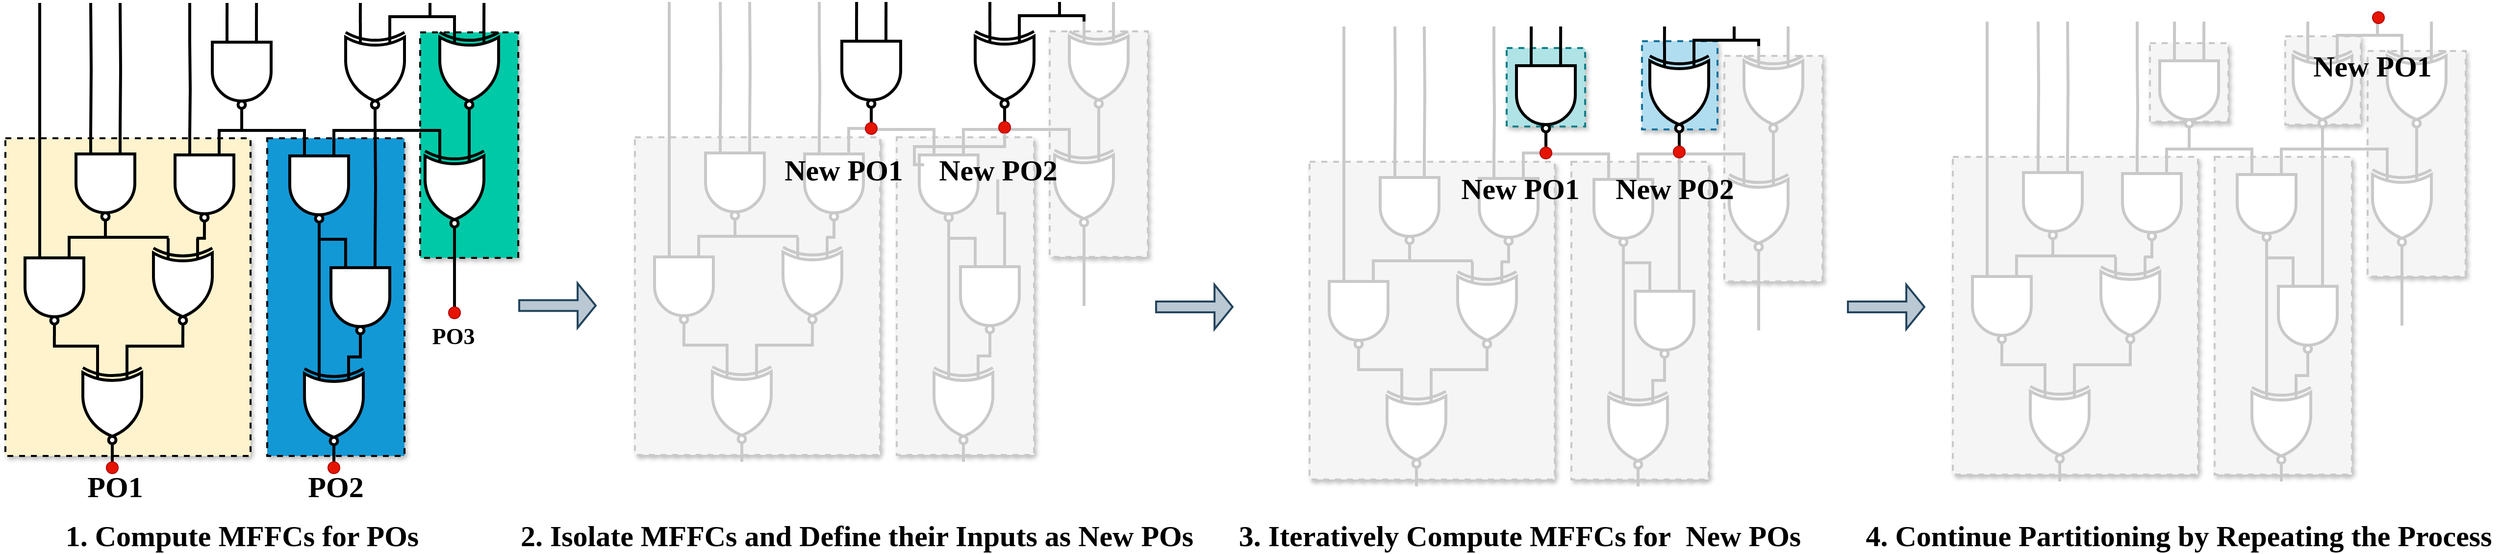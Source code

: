 <mxfile version="28.0.9">
  <diagram name="Page-1" id="2kNOhNaM5vX8RXUcRJxa">
    <mxGraphModel dx="3989" dy="2217" grid="1" gridSize="10" guides="1" tooltips="1" connect="1" arrows="1" fold="1" page="1" pageScale="1" pageWidth="2550" pageHeight="600" math="0" shadow="0">
      <root>
        <mxCell id="0" />
        <mxCell id="1" parent="0" />
        <mxCell id="OmzKmfgAjD7RHGHbsQaT-342" value="" style="rounded=0;whiteSpace=wrap;html=1;dashed=1;strokeWidth=2;fillColor=#b1ddf0;strokeColor=#10739e;shadow=1;" parent="1" vertex="1">
          <mxGeometry x="1676.5" y="50" width="77" height="90" as="geometry" />
        </mxCell>
        <mxCell id="OmzKmfgAjD7RHGHbsQaT-341" value="" style="rounded=0;whiteSpace=wrap;html=1;dashed=1;strokeWidth=2;fillColor=#b0e3e6;strokeColor=#0e8088;shadow=1;" parent="1" vertex="1">
          <mxGeometry x="1538.5" y="57" width="80" height="80" as="geometry" />
        </mxCell>
        <mxCell id="OmzKmfgAjD7RHGHbsQaT-159" value="" style="rounded=0;whiteSpace=wrap;html=1;dashed=1;strokeWidth=2;fillColor=#00C9A7;strokeColor=#000000;shadow=1;" parent="1" vertex="1">
          <mxGeometry x="430.5" y="41" width="100" height="230" as="geometry" />
        </mxCell>
        <mxCell id="OmzKmfgAjD7RHGHbsQaT-158" value="" style="rounded=0;whiteSpace=wrap;html=1;dashed=1;strokeWidth=2;fillColor=#1398d6;strokeColor=#000000;shadow=1;" parent="1" vertex="1">
          <mxGeometry x="274.5" y="149" width="140" height="324" as="geometry" />
        </mxCell>
        <mxCell id="OmzKmfgAjD7RHGHbsQaT-157" value="" style="rounded=0;whiteSpace=wrap;html=1;dashed=1;strokeWidth=2;fillColor=#fef3cd;strokeColor=#000000;shadow=1;" parent="1" vertex="1">
          <mxGeometry x="7.5" y="149" width="250" height="324" as="geometry" />
        </mxCell>
        <mxCell id="OmzKmfgAjD7RHGHbsQaT-104" value="" style="endArrow=none;html=1;rounded=0;strokeWidth=3;entryX=0;entryY=0.75;entryDx=0;entryDy=0;entryPerimeter=0;" parent="1" source="OmzKmfgAjD7RHGHbsQaT-149" edge="1">
          <mxGeometry width="50" height="50" relative="1" as="geometry">
            <mxPoint x="116.5" y="468" as="sourcePoint" />
            <mxPoint x="116.5" y="480" as="targetPoint" />
          </mxGeometry>
        </mxCell>
        <mxCell id="OmzKmfgAjD7RHGHbsQaT-105" value="" style="verticalLabelPosition=bottom;shadow=0;dashed=0;align=center;html=1;verticalAlign=top;shape=mxgraph.electrical.logic_gates.logic_gate;operation=xor;negating=1;negSize=0.15;strokeWidth=3;direction=south;" parent="1" vertex="1">
          <mxGeometry x="158.5" y="251" width="60" height="100" as="geometry" />
        </mxCell>
        <mxCell id="OmzKmfgAjD7RHGHbsQaT-106" value="" style="verticalLabelPosition=bottom;shadow=0;dashed=0;align=center;html=1;verticalAlign=top;shape=mxgraph.electrical.logic_gates.logic_gate;operation=and;negating=1;negSize=0.15;strokeWidth=3;direction=south;" parent="1" vertex="1">
          <mxGeometry x="27.5" y="251" width="60" height="100" as="geometry" />
        </mxCell>
        <mxCell id="OmzKmfgAjD7RHGHbsQaT-107" value="" style="verticalLabelPosition=bottom;shadow=0;dashed=0;align=center;html=1;verticalAlign=top;shape=mxgraph.electrical.logic_gates.logic_gate;operation=and;negating=1;negSize=0.15;strokeWidth=3;direction=south;" parent="1" vertex="1">
          <mxGeometry x="79.5" y="145" width="60" height="100" as="geometry" />
        </mxCell>
        <mxCell id="OmzKmfgAjD7RHGHbsQaT-108" value="" style="endArrow=none;html=1;rounded=0;entryX=1;entryY=0.5;entryDx=0;entryDy=0;entryPerimeter=0;strokeWidth=3;" parent="1" target="OmzKmfgAjD7RHGHbsQaT-107" edge="1">
          <mxGeometry width="50" height="50" relative="1" as="geometry">
            <mxPoint x="109.5" y="251" as="sourcePoint" />
            <mxPoint x="109.5" y="340" as="targetPoint" />
          </mxGeometry>
        </mxCell>
        <mxCell id="OmzKmfgAjD7RHGHbsQaT-109" value="" style="verticalLabelPosition=bottom;shadow=0;dashed=0;align=center;html=1;verticalAlign=top;shape=mxgraph.electrical.logic_gates.logic_gate;operation=xor;negating=1;negSize=0.15;strokeWidth=3;direction=south;" parent="1" vertex="1">
          <mxGeometry x="86.5" y="373" width="60" height="100" as="geometry" />
        </mxCell>
        <mxCell id="OmzKmfgAjD7RHGHbsQaT-110" value="" style="endArrow=none;html=1;rounded=0;strokeWidth=3;entryX=0;entryY=0.75;entryDx=0;entryDy=0;entryPerimeter=0;edgeStyle=orthogonalEdgeStyle;" parent="1" target="OmzKmfgAjD7RHGHbsQaT-106" edge="1">
          <mxGeometry width="50" height="50" relative="1" as="geometry">
            <mxPoint x="42.5" y="11" as="sourcePoint" />
            <mxPoint x="18.5" y="249" as="targetPoint" />
            <Array as="points">
              <mxPoint x="42.5" y="19" />
            </Array>
          </mxGeometry>
        </mxCell>
        <mxCell id="OmzKmfgAjD7RHGHbsQaT-111" value="" style="endArrow=none;html=1;rounded=0;strokeWidth=3;entryX=0;entryY=0.75;entryDx=0;entryDy=0;entryPerimeter=0;edgeStyle=orthogonalEdgeStyle;" parent="1" target="OmzKmfgAjD7RHGHbsQaT-107" edge="1">
          <mxGeometry width="50" height="50" relative="1" as="geometry">
            <mxPoint x="94.5" y="11" as="sourcePoint" />
            <mxPoint x="99.5" y="130" as="targetPoint" />
          </mxGeometry>
        </mxCell>
        <mxCell id="OmzKmfgAjD7RHGHbsQaT-112" value="" style="endArrow=none;html=1;rounded=0;strokeWidth=3;entryX=0;entryY=0.25;entryDx=0;entryDy=0;entryPerimeter=0;edgeStyle=orthogonalEdgeStyle;" parent="1" target="OmzKmfgAjD7RHGHbsQaT-107" edge="1">
          <mxGeometry width="50" height="50" relative="1" as="geometry">
            <mxPoint x="124.5" y="11" as="sourcePoint" />
            <mxPoint x="104.5" y="160" as="targetPoint" />
          </mxGeometry>
        </mxCell>
        <mxCell id="OmzKmfgAjD7RHGHbsQaT-113" value="" style="verticalLabelPosition=bottom;shadow=0;dashed=0;align=center;html=1;verticalAlign=top;shape=mxgraph.electrical.logic_gates.logic_gate;operation=and;negating=1;negSize=0.15;strokeWidth=3;direction=south;" parent="1" vertex="1">
          <mxGeometry x="180.5" y="146" width="60" height="100" as="geometry" />
        </mxCell>
        <mxCell id="OmzKmfgAjD7RHGHbsQaT-114" value="" style="endArrow=none;html=1;rounded=0;strokeWidth=3;" parent="1" edge="1">
          <mxGeometry width="50" height="50" relative="1" as="geometry">
            <mxPoint x="212" y="251" as="sourcePoint" />
            <mxPoint x="202.5" y="251" as="targetPoint" />
          </mxGeometry>
        </mxCell>
        <mxCell id="OmzKmfgAjD7RHGHbsQaT-115" value="" style="endArrow=none;html=1;rounded=0;strokeWidth=3;entryX=0;entryY=0.75;entryDx=0;entryDy=0;entryPerimeter=0;edgeStyle=orthogonalEdgeStyle;" parent="1" target="OmzKmfgAjD7RHGHbsQaT-113" edge="1">
          <mxGeometry width="50" height="50" relative="1" as="geometry">
            <mxPoint x="195.5" y="51" as="sourcePoint" />
            <mxPoint x="190.5" y="141" as="targetPoint" />
          </mxGeometry>
        </mxCell>
        <mxCell id="OmzKmfgAjD7RHGHbsQaT-116" value="" style="verticalLabelPosition=bottom;shadow=0;dashed=0;align=center;html=1;verticalAlign=top;shape=mxgraph.electrical.logic_gates.logic_gate;operation=and;negating=1;negSize=0.15;strokeWidth=3;direction=south;" parent="1" vertex="1">
          <mxGeometry x="218.5" y="31" width="60" height="100" as="geometry" />
        </mxCell>
        <mxCell id="OmzKmfgAjD7RHGHbsQaT-117" value="" style="endArrow=none;html=1;rounded=0;strokeWidth=3;entryX=0;entryY=0.25;entryDx=0;entryDy=0;entryPerimeter=0;edgeStyle=orthogonalEdgeStyle;exitX=1;exitY=0.5;exitDx=0;exitDy=0;exitPerimeter=0;" parent="1" source="OmzKmfgAjD7RHGHbsQaT-116" target="OmzKmfgAjD7RHGHbsQaT-113" edge="1">
          <mxGeometry width="50" height="50" relative="1" as="geometry">
            <mxPoint x="167.5" y="61" as="sourcePoint" />
            <mxPoint x="167.5" y="151" as="targetPoint" />
          </mxGeometry>
        </mxCell>
        <mxCell id="OmzKmfgAjD7RHGHbsQaT-118" value="" style="verticalLabelPosition=bottom;shadow=0;dashed=0;align=center;html=1;verticalAlign=top;shape=mxgraph.electrical.logic_gates.logic_gate;operation=and;negating=1;negSize=0.15;strokeWidth=3;direction=south;" parent="1" vertex="1">
          <mxGeometry x="297.5" y="147" width="60" height="100" as="geometry" />
        </mxCell>
        <mxCell id="OmzKmfgAjD7RHGHbsQaT-119" value="" style="endArrow=none;html=1;rounded=0;strokeWidth=3;edgeStyle=orthogonalEdgeStyle;exitX=0;exitY=0.75;exitDx=0;exitDy=0;exitPerimeter=0;" parent="1" source="OmzKmfgAjD7RHGHbsQaT-118" edge="1">
          <mxGeometry width="50" height="50" relative="1" as="geometry">
            <mxPoint x="302.5" y="150" as="sourcePoint" />
            <mxPoint x="242.5" y="141" as="targetPoint" />
            <Array as="points">
              <mxPoint x="312.5" y="141" />
            </Array>
          </mxGeometry>
        </mxCell>
        <mxCell id="OmzKmfgAjD7RHGHbsQaT-120" value="" style="verticalLabelPosition=bottom;shadow=0;dashed=0;align=center;html=1;verticalAlign=top;shape=mxgraph.electrical.logic_gates.logic_gate;operation=xor;negating=1;negSize=0.15;strokeWidth=3;direction=south;" parent="1" vertex="1">
          <mxGeometry x="312.5" y="374" width="60" height="100" as="geometry" />
        </mxCell>
        <mxCell id="OmzKmfgAjD7RHGHbsQaT-121" value="" style="endArrow=none;html=1;rounded=0;strokeWidth=3;entryX=0;entryY=0.75;entryDx=0;entryDy=0;entryPerimeter=0;edgeStyle=orthogonalEdgeStyle;exitX=1;exitY=0.5;exitDx=0;exitDy=0;exitPerimeter=0;" parent="1" source="OmzKmfgAjD7RHGHbsQaT-118" target="OmzKmfgAjD7RHGHbsQaT-120" edge="1">
          <mxGeometry width="50" height="50" relative="1" as="geometry">
            <mxPoint x="307.5" y="231" as="sourcePoint" />
            <mxPoint x="307.5" y="471" as="targetPoint" />
          </mxGeometry>
        </mxCell>
        <mxCell id="OmzKmfgAjD7RHGHbsQaT-122" value="" style="endArrow=none;html=1;rounded=0;strokeWidth=3;" parent="1" edge="1">
          <mxGeometry width="50" height="50" relative="1" as="geometry">
            <mxPoint x="71" y="250" as="sourcePoint" />
            <mxPoint x="174" y="250" as="targetPoint" />
          </mxGeometry>
        </mxCell>
        <mxCell id="OmzKmfgAjD7RHGHbsQaT-123" value="" style="verticalLabelPosition=bottom;shadow=0;dashed=0;align=center;html=1;verticalAlign=top;shape=mxgraph.electrical.logic_gates.logic_gate;operation=and;negating=1;negSize=0.15;strokeWidth=3;direction=south;" parent="1" vertex="1">
          <mxGeometry x="339.5" y="261" width="60" height="100" as="geometry" />
        </mxCell>
        <mxCell id="OmzKmfgAjD7RHGHbsQaT-124" value="" style="endArrow=none;html=1;rounded=0;strokeWidth=3;edgeStyle=orthogonalEdgeStyle;exitX=0;exitY=0.75;exitDx=0;exitDy=0;exitPerimeter=0;" parent="1" source="OmzKmfgAjD7RHGHbsQaT-123" edge="1">
          <mxGeometry width="50" height="50" relative="1" as="geometry">
            <mxPoint x="372.49" y="261" as="sourcePoint" />
            <mxPoint x="327.49" y="245" as="targetPoint" />
            <Array as="points">
              <mxPoint x="354.5" y="252" />
              <mxPoint x="327.5" y="252" />
            </Array>
          </mxGeometry>
        </mxCell>
        <mxCell id="OmzKmfgAjD7RHGHbsQaT-125" value="" style="verticalLabelPosition=bottom;shadow=0;dashed=0;align=center;html=1;verticalAlign=top;shape=mxgraph.electrical.logic_gates.logic_gate;operation=xor;negating=1;negSize=0.15;strokeWidth=3;direction=south;" parent="1" vertex="1">
          <mxGeometry x="354.5" y="31" width="60" height="100" as="geometry" />
        </mxCell>
        <mxCell id="OmzKmfgAjD7RHGHbsQaT-126" value="" style="verticalLabelPosition=bottom;shadow=0;dashed=0;align=center;html=1;verticalAlign=top;shape=mxgraph.electrical.logic_gates.logic_gate;operation=xor;negating=1;negSize=0.15;strokeWidth=3;direction=south;" parent="1" vertex="1">
          <mxGeometry x="450.5" y="31" width="60" height="100" as="geometry" />
        </mxCell>
        <mxCell id="OmzKmfgAjD7RHGHbsQaT-127" value="" style="endArrow=none;html=1;rounded=0;strokeWidth=3;entryX=0;entryY=0.25;entryDx=0;entryDy=0;entryPerimeter=0;edgeStyle=orthogonalEdgeStyle;" parent="1" target="OmzKmfgAjD7RHGHbsQaT-123" edge="1">
          <mxGeometry width="50" height="50" relative="1" as="geometry">
            <mxPoint x="384.5" y="131" as="sourcePoint" />
            <mxPoint x="384.21" y="261" as="targetPoint" />
          </mxGeometry>
        </mxCell>
        <mxCell id="OmzKmfgAjD7RHGHbsQaT-128" value="" style="verticalLabelPosition=bottom;shadow=0;dashed=0;align=center;html=1;verticalAlign=top;shape=mxgraph.electrical.logic_gates.logic_gate;operation=xor;negating=1;negSize=0.15;strokeWidth=3;direction=south;" parent="1" vertex="1">
          <mxGeometry x="435.5" y="152" width="60" height="100" as="geometry" />
        </mxCell>
        <mxCell id="OmzKmfgAjD7RHGHbsQaT-129" value="" style="endArrow=none;html=1;rounded=0;strokeWidth=3;exitX=1;exitY=0.5;exitDx=0;exitDy=0;exitPerimeter=0;entryX=0.09;entryY=0.25;entryDx=0;entryDy=0;entryPerimeter=0;" parent="1" source="OmzKmfgAjD7RHGHbsQaT-126" target="OmzKmfgAjD7RHGHbsQaT-128" edge="1">
          <mxGeometry width="50" height="50" relative="1" as="geometry">
            <mxPoint x="375.5" y="141" as="sourcePoint" />
            <mxPoint x="480.5" y="151" as="targetPoint" />
          </mxGeometry>
        </mxCell>
        <mxCell id="OmzKmfgAjD7RHGHbsQaT-130" value="" style="endArrow=none;html=1;rounded=0;strokeWidth=3;edgeStyle=orthogonalEdgeStyle;exitX=0;exitY=0.75;exitDx=0;exitDy=0;exitPerimeter=0;entryX=0;entryY=0.25;entryDx=0;entryDy=0;entryPerimeter=0;" parent="1" source="OmzKmfgAjD7RHGHbsQaT-128" target="OmzKmfgAjD7RHGHbsQaT-118" edge="1">
          <mxGeometry width="50" height="50" relative="1" as="geometry">
            <mxPoint x="432.49" y="137" as="sourcePoint" />
            <mxPoint x="387.49" y="121" as="targetPoint" />
            <Array as="points">
              <mxPoint x="450.5" y="141" />
              <mxPoint x="342.5" y="141" />
            </Array>
          </mxGeometry>
        </mxCell>
        <mxCell id="OmzKmfgAjD7RHGHbsQaT-131" value="" style="endArrow=none;html=1;rounded=0;strokeWidth=3;exitX=0.986;exitY=0.5;exitDx=0;exitDy=0;exitPerimeter=0;" parent="1" source="OmzKmfgAjD7RHGHbsQaT-128" edge="1">
          <mxGeometry width="50" height="50" relative="1" as="geometry">
            <mxPoint x="465.21" y="252" as="sourcePoint" />
            <mxPoint x="465.5" y="321" as="targetPoint" />
          </mxGeometry>
        </mxCell>
        <mxCell id="OmzKmfgAjD7RHGHbsQaT-132" value="" style="endArrow=none;html=1;rounded=0;strokeWidth=3;edgeStyle=orthogonalEdgeStyle;exitX=0;exitY=0.75;exitDx=0;exitDy=0;exitPerimeter=0;entryX=0;entryY=0.25;entryDx=0;entryDy=0;entryPerimeter=0;" parent="1" source="OmzKmfgAjD7RHGHbsQaT-126" edge="1">
          <mxGeometry width="50" height="50" relative="1" as="geometry">
            <mxPoint x="544.5" y="36" as="sourcePoint" />
            <mxPoint x="399.5" y="31" as="targetPoint" />
            <Array as="points">
              <mxPoint x="465.5" y="25" />
              <mxPoint x="399.5" y="25" />
            </Array>
          </mxGeometry>
        </mxCell>
        <mxCell id="OmzKmfgAjD7RHGHbsQaT-133" value="" style="endArrow=none;html=1;rounded=0;strokeWidth=3;entryX=0.09;entryY=0.25;entryDx=0;entryDy=0;entryPerimeter=0;" parent="1" edge="1">
          <mxGeometry width="50" height="50" relative="1" as="geometry">
            <mxPoint x="440.5" y="11" as="sourcePoint" />
            <mxPoint x="440.5" y="26" as="targetPoint" />
          </mxGeometry>
        </mxCell>
        <mxCell id="OmzKmfgAjD7RHGHbsQaT-134" value="" style="endArrow=none;html=1;rounded=0;strokeWidth=3;entryX=0.09;entryY=0.25;entryDx=0;entryDy=0;entryPerimeter=0;" parent="1" edge="1">
          <mxGeometry width="50" height="50" relative="1" as="geometry">
            <mxPoint x="369.5" y="11" as="sourcePoint" />
            <mxPoint x="369.42" y="31" as="targetPoint" />
          </mxGeometry>
        </mxCell>
        <mxCell id="OmzKmfgAjD7RHGHbsQaT-135" value="" style="endArrow=none;html=1;rounded=0;strokeWidth=3;entryX=0.09;entryY=0.25;entryDx=0;entryDy=0;entryPerimeter=0;" parent="1" edge="1">
          <mxGeometry width="50" height="50" relative="1" as="geometry">
            <mxPoint x="495.58" y="11" as="sourcePoint" />
            <mxPoint x="495.5" y="31" as="targetPoint" />
          </mxGeometry>
        </mxCell>
        <mxCell id="OmzKmfgAjD7RHGHbsQaT-136" value="" style="endArrow=none;html=1;rounded=0;strokeWidth=3;entryX=0.09;entryY=0.25;entryDx=0;entryDy=0;entryPerimeter=0;" parent="1" edge="1">
          <mxGeometry width="50" height="50" relative="1" as="geometry">
            <mxPoint x="233.58" y="11" as="sourcePoint" />
            <mxPoint x="233.5" y="31" as="targetPoint" />
          </mxGeometry>
        </mxCell>
        <mxCell id="OmzKmfgAjD7RHGHbsQaT-137" value="" style="endArrow=none;html=1;rounded=0;strokeWidth=3;entryX=0.09;entryY=0.25;entryDx=0;entryDy=0;entryPerimeter=0;" parent="1" edge="1">
          <mxGeometry width="50" height="50" relative="1" as="geometry">
            <mxPoint x="263.58" y="11" as="sourcePoint" />
            <mxPoint x="263.5" y="31" as="targetPoint" />
          </mxGeometry>
        </mxCell>
        <mxCell id="OmzKmfgAjD7RHGHbsQaT-138" value="" style="endArrow=none;html=1;rounded=0;strokeWidth=3;entryX=0.09;entryY=0.25;entryDx=0;entryDy=0;entryPerimeter=0;" parent="1" edge="1">
          <mxGeometry width="50" height="50" relative="1" as="geometry">
            <mxPoint x="195.5" y="11" as="sourcePoint" />
            <mxPoint x="195.5" y="51" as="targetPoint" />
          </mxGeometry>
        </mxCell>
        <mxCell id="OmzKmfgAjD7RHGHbsQaT-139" value="" style="endArrow=none;html=1;rounded=0;strokeWidth=3;" parent="1" edge="1">
          <mxGeometry width="50" height="50" relative="1" as="geometry">
            <mxPoint x="210.45" y="251" as="sourcePoint" />
            <mxPoint x="210.45" y="241" as="targetPoint" />
            <Array as="points">
              <mxPoint x="210.45" y="251" />
            </Array>
          </mxGeometry>
        </mxCell>
        <mxCell id="OmzKmfgAjD7RHGHbsQaT-140" value="" style="endArrow=none;html=1;rounded=0;strokeWidth=3;edgeStyle=orthogonalEdgeStyle;exitX=1;exitY=0.5;exitDx=0;exitDy=0;exitPerimeter=0;entryX=0;entryY=0.25;entryDx=0;entryDy=0;entryPerimeter=0;" parent="1" source="OmzKmfgAjD7RHGHbsQaT-123" target="OmzKmfgAjD7RHGHbsQaT-120" edge="1">
          <mxGeometry width="50" height="50" relative="1" as="geometry">
            <mxPoint x="384.51" y="381" as="sourcePoint" />
            <mxPoint x="357.5" y="365" as="targetPoint" />
            <Array as="points">
              <mxPoint x="369.5" y="372" />
              <mxPoint x="357.5" y="372" />
            </Array>
          </mxGeometry>
        </mxCell>
        <mxCell id="OmzKmfgAjD7RHGHbsQaT-141" value="" style="endArrow=none;html=1;rounded=0;strokeWidth=3;" parent="1" edge="1">
          <mxGeometry width="50" height="50" relative="1" as="geometry">
            <mxPoint x="56" y="361" as="sourcePoint" />
            <mxPoint x="103" y="361" as="targetPoint" />
          </mxGeometry>
        </mxCell>
        <mxCell id="OmzKmfgAjD7RHGHbsQaT-142" value="" style="endArrow=none;html=1;rounded=0;strokeWidth=3;" parent="1" edge="1">
          <mxGeometry width="50" height="50" relative="1" as="geometry">
            <mxPoint x="130" y="361" as="sourcePoint" />
            <mxPoint x="190" y="361" as="targetPoint" />
          </mxGeometry>
        </mxCell>
        <mxCell id="OmzKmfgAjD7RHGHbsQaT-143" value="" style="endArrow=none;html=1;rounded=0;strokeWidth=3;" parent="1" edge="1">
          <mxGeometry width="50" height="50" relative="1" as="geometry">
            <mxPoint x="57.43" y="351" as="sourcePoint" />
            <mxPoint x="57.43" y="361" as="targetPoint" />
          </mxGeometry>
        </mxCell>
        <mxCell id="OmzKmfgAjD7RHGHbsQaT-144" value="" style="endArrow=none;html=1;rounded=0;strokeWidth=3;entryX=0;entryY=0.75;entryDx=0;entryDy=0;entryPerimeter=0;" parent="1" target="OmzKmfgAjD7RHGHbsQaT-109" edge="1">
          <mxGeometry width="50" height="50" relative="1" as="geometry">
            <mxPoint x="101.5" y="361" as="sourcePoint" />
            <mxPoint x="109.4" y="374.5" as="targetPoint" />
          </mxGeometry>
        </mxCell>
        <mxCell id="OmzKmfgAjD7RHGHbsQaT-145" value="" style="endArrow=none;html=1;rounded=0;strokeWidth=3;entryX=0;entryY=0.75;entryDx=0;entryDy=0;entryPerimeter=0;" parent="1" edge="1">
          <mxGeometry width="50" height="50" relative="1" as="geometry">
            <mxPoint x="131.5" y="361" as="sourcePoint" />
            <mxPoint x="131.5" y="374.5" as="targetPoint" />
          </mxGeometry>
        </mxCell>
        <mxCell id="OmzKmfgAjD7RHGHbsQaT-146" value="" style="endArrow=none;html=1;rounded=0;strokeWidth=3;entryX=0;entryY=0.75;entryDx=0;entryDy=0;entryPerimeter=0;" parent="1" edge="1">
          <mxGeometry width="50" height="50" relative="1" as="geometry">
            <mxPoint x="188.44" y="347.5" as="sourcePoint" />
            <mxPoint x="188.44" y="361" as="targetPoint" />
          </mxGeometry>
        </mxCell>
        <mxCell id="OmzKmfgAjD7RHGHbsQaT-147" value="" style="endArrow=none;html=1;rounded=0;strokeWidth=3;entryX=0;entryY=0.75;entryDx=0;entryDy=0;entryPerimeter=0;" parent="1" edge="1">
          <mxGeometry width="50" height="50" relative="1" as="geometry">
            <mxPoint x="342.5" y="468" as="sourcePoint" />
            <mxPoint x="342.5" y="480" as="targetPoint" />
          </mxGeometry>
        </mxCell>
        <mxCell id="OmzKmfgAjD7RHGHbsQaT-152" value="" style="endArrow=none;html=1;rounded=0;strokeWidth=3;entryX=0.5;entryY=0;entryDx=0;entryDy=0;" parent="1" target="OmzKmfgAjD7RHGHbsQaT-149" edge="1">
          <mxGeometry width="50" height="50" relative="1" as="geometry">
            <mxPoint x="116.5" y="468" as="sourcePoint" />
            <mxPoint x="116.5" y="480" as="targetPoint" />
          </mxGeometry>
        </mxCell>
        <mxCell id="OmzKmfgAjD7RHGHbsQaT-149" value="" style="ellipse;whiteSpace=wrap;html=1;aspect=fixed;strokeColor=#B20000;fillColor=#e51400;fontColor=#ffffff;" parent="1" vertex="1">
          <mxGeometry x="110.5" y="479" width="12" height="12" as="geometry" />
        </mxCell>
        <mxCell id="OmzKmfgAjD7RHGHbsQaT-153" value="" style="ellipse;whiteSpace=wrap;html=1;aspect=fixed;strokeColor=#B20000;fillColor=#e51400;fontColor=#ffffff;" parent="1" vertex="1">
          <mxGeometry x="336.5" y="479" width="12" height="12" as="geometry" />
        </mxCell>
        <mxCell id="OmzKmfgAjD7RHGHbsQaT-154" value="&lt;font style=&quot;font-size: 30px;&quot; face=&quot;Times New Roman&quot;&gt;&lt;b style=&quot;&quot;&gt;1.&amp;nbsp;&lt;/b&gt;&lt;/font&gt;&lt;font face=&quot;Times New Roman&quot;&gt;&lt;span style=&quot;font-size: 30px;&quot;&gt;&lt;b&gt;Compute MFFCs for POs&lt;/b&gt;&lt;/span&gt;&lt;/font&gt;" style="text;html=1;align=center;verticalAlign=middle;whiteSpace=wrap;rounded=0;" parent="1" vertex="1">
          <mxGeometry x="39.75" y="539" width="417.5" height="30" as="geometry" />
        </mxCell>
        <mxCell id="OmzKmfgAjD7RHGHbsQaT-155" value="&lt;font style=&quot;font-size: 30px;&quot; face=&quot;Times New Roman&quot;&gt;&lt;b style=&quot;&quot;&gt;PO1&lt;/b&gt;&lt;/font&gt;" style="text;html=1;align=center;verticalAlign=middle;whiteSpace=wrap;rounded=0;" parent="1" vertex="1">
          <mxGeometry x="72.5" y="494" width="93" height="20" as="geometry" />
        </mxCell>
        <mxCell id="OmzKmfgAjD7RHGHbsQaT-156" value="&lt;font style=&quot;font-size: 30px;&quot; face=&quot;Times New Roman&quot;&gt;&lt;b style=&quot;&quot;&gt;PO2&lt;/b&gt;&lt;/font&gt;" style="text;html=1;align=center;verticalAlign=middle;whiteSpace=wrap;rounded=0;" parent="1" vertex="1">
          <mxGeometry x="297.5" y="494" width="93" height="20" as="geometry" />
        </mxCell>
        <mxCell id="OmzKmfgAjD7RHGHbsQaT-160" value="&lt;font style=&quot;font-size: 23px;&quot; face=&quot;Times New Roman&quot;&gt;&lt;b&gt;PO3&lt;/b&gt;&lt;/font&gt;" style="text;html=1;align=center;verticalAlign=middle;whiteSpace=wrap;rounded=0;" parent="1" vertex="1">
          <mxGeometry x="417.5" y="341" width="93" height="20" as="geometry" />
        </mxCell>
        <mxCell id="OmzKmfgAjD7RHGHbsQaT-161" value="" style="ellipse;whiteSpace=wrap;html=1;aspect=fixed;strokeColor=#B20000;fillColor=#e51400;fontColor=#ffffff;" parent="1" vertex="1">
          <mxGeometry x="459.5" y="321" width="12" height="12" as="geometry" />
        </mxCell>
        <mxCell id="OmzKmfgAjD7RHGHbsQaT-217" value="" style="rounded=0;whiteSpace=wrap;html=1;dashed=1;strokeWidth=2;fillColor=#f5f5f5;strokeColor=#C9C9C9;shadow=1;fontColor=#333333;" parent="1" vertex="1">
          <mxGeometry x="1072.5" y="40" width="100" height="230" as="geometry" />
        </mxCell>
        <mxCell id="OmzKmfgAjD7RHGHbsQaT-218" value="" style="rounded=0;whiteSpace=wrap;html=1;dashed=1;strokeWidth=2;fillColor=#f5f5f5;strokeColor=#C9C9C9;shadow=1;fontColor=#333333;" parent="1" vertex="1">
          <mxGeometry x="916.5" y="148" width="140" height="324" as="geometry" />
        </mxCell>
        <mxCell id="OmzKmfgAjD7RHGHbsQaT-219" value="" style="rounded=0;whiteSpace=wrap;html=1;dashed=1;strokeWidth=2;fillColor=#f5f5f5;strokeColor=#C9C9C9;shadow=1;fontColor=#333333;" parent="1" vertex="1">
          <mxGeometry x="649.5" y="148" width="250" height="324" as="geometry" />
        </mxCell>
        <mxCell id="OmzKmfgAjD7RHGHbsQaT-222" value="" style="endArrow=none;html=1;rounded=0;strokeWidth=3;entryX=0;entryY=0.75;entryDx=0;entryDy=0;entryPerimeter=0;strokeColor=light-dark(#c9c9c9, #ededed);" parent="1" edge="1">
          <mxGeometry width="50" height="50" relative="1" as="geometry">
            <mxPoint x="758.5" y="478" as="sourcePoint" />
            <mxPoint x="758.5" y="479" as="targetPoint" />
          </mxGeometry>
        </mxCell>
        <mxCell id="OmzKmfgAjD7RHGHbsQaT-223" value="" style="verticalLabelPosition=bottom;shadow=0;dashed=0;align=center;html=1;verticalAlign=top;shape=mxgraph.electrical.logic_gates.logic_gate;operation=xor;negating=1;negSize=0.15;strokeWidth=3;direction=south;strokeColor=light-dark(#c9c9c9, #ededed);" parent="1" vertex="1">
          <mxGeometry x="800.5" y="250" width="60" height="100" as="geometry" />
        </mxCell>
        <mxCell id="OmzKmfgAjD7RHGHbsQaT-224" value="" style="verticalLabelPosition=bottom;shadow=0;dashed=0;align=center;html=1;verticalAlign=top;shape=mxgraph.electrical.logic_gates.logic_gate;operation=and;negating=1;negSize=0.15;strokeWidth=3;direction=south;strokeColor=light-dark(#c9c9c9, #ededed);" parent="1" vertex="1">
          <mxGeometry x="669.5" y="250" width="60" height="100" as="geometry" />
        </mxCell>
        <mxCell id="OmzKmfgAjD7RHGHbsQaT-225" value="" style="verticalLabelPosition=bottom;shadow=0;dashed=0;align=center;html=1;verticalAlign=top;shape=mxgraph.electrical.logic_gates.logic_gate;operation=and;negating=1;negSize=0.15;strokeWidth=3;direction=south;strokeColor=light-dark(#c9c9c9, #ededed);" parent="1" vertex="1">
          <mxGeometry x="721.5" y="144" width="60" height="100" as="geometry" />
        </mxCell>
        <mxCell id="OmzKmfgAjD7RHGHbsQaT-226" value="" style="endArrow=none;html=1;rounded=0;entryX=1;entryY=0.5;entryDx=0;entryDy=0;entryPerimeter=0;strokeWidth=3;strokeColor=light-dark(#c9c9c9, #ededed);" parent="1" target="OmzKmfgAjD7RHGHbsQaT-225" edge="1">
          <mxGeometry width="50" height="50" relative="1" as="geometry">
            <mxPoint x="751.5" y="250" as="sourcePoint" />
            <mxPoint x="751.5" y="339" as="targetPoint" />
          </mxGeometry>
        </mxCell>
        <mxCell id="OmzKmfgAjD7RHGHbsQaT-227" value="" style="verticalLabelPosition=bottom;shadow=0;dashed=0;align=center;html=1;verticalAlign=top;shape=mxgraph.electrical.logic_gates.logic_gate;operation=xor;negating=1;negSize=0.15;strokeWidth=3;direction=south;strokeColor=light-dark(#c9c9c9, #ededed);" parent="1" vertex="1">
          <mxGeometry x="728.5" y="372" width="60" height="100" as="geometry" />
        </mxCell>
        <mxCell id="OmzKmfgAjD7RHGHbsQaT-228" value="" style="endArrow=none;html=1;rounded=0;strokeWidth=3;entryX=0;entryY=0.75;entryDx=0;entryDy=0;entryPerimeter=0;edgeStyle=orthogonalEdgeStyle;strokeColor=light-dark(#c9c9c9, #ededed);" parent="1" target="OmzKmfgAjD7RHGHbsQaT-224" edge="1">
          <mxGeometry width="50" height="50" relative="1" as="geometry">
            <mxPoint x="684.5" y="10" as="sourcePoint" />
            <mxPoint x="660.5" y="248" as="targetPoint" />
            <Array as="points">
              <mxPoint x="684.5" y="18" />
            </Array>
          </mxGeometry>
        </mxCell>
        <mxCell id="OmzKmfgAjD7RHGHbsQaT-229" value="" style="endArrow=none;html=1;rounded=0;strokeWidth=3;entryX=0;entryY=0.75;entryDx=0;entryDy=0;entryPerimeter=0;edgeStyle=orthogonalEdgeStyle;strokeColor=#C9C9C9;" parent="1" target="OmzKmfgAjD7RHGHbsQaT-225" edge="1">
          <mxGeometry width="50" height="50" relative="1" as="geometry">
            <mxPoint x="736.5" y="10" as="sourcePoint" />
            <mxPoint x="741.5" y="129" as="targetPoint" />
          </mxGeometry>
        </mxCell>
        <mxCell id="OmzKmfgAjD7RHGHbsQaT-230" value="" style="endArrow=none;html=1;rounded=0;strokeWidth=3;entryX=0;entryY=0.25;entryDx=0;entryDy=0;entryPerimeter=0;edgeStyle=orthogonalEdgeStyle;strokeColor=#C9C9C9;" parent="1" target="OmzKmfgAjD7RHGHbsQaT-225" edge="1">
          <mxGeometry width="50" height="50" relative="1" as="geometry">
            <mxPoint x="766.5" y="10" as="sourcePoint" />
            <mxPoint x="746.5" y="159" as="targetPoint" />
          </mxGeometry>
        </mxCell>
        <mxCell id="OmzKmfgAjD7RHGHbsQaT-231" value="" style="verticalLabelPosition=bottom;shadow=0;dashed=0;align=center;html=1;verticalAlign=top;shape=mxgraph.electrical.logic_gates.logic_gate;operation=and;negating=1;negSize=0.15;strokeWidth=3;direction=south;strokeColor=light-dark(#c9c9c9, #ededed);" parent="1" vertex="1">
          <mxGeometry x="822.5" y="145" width="60" height="100" as="geometry" />
        </mxCell>
        <mxCell id="OmzKmfgAjD7RHGHbsQaT-232" value="" style="endArrow=none;html=1;rounded=0;strokeWidth=3;strokeColor=light-dark(#c9c9c9, #ededed);" parent="1" edge="1">
          <mxGeometry width="50" height="50" relative="1" as="geometry">
            <mxPoint x="854" y="250" as="sourcePoint" />
            <mxPoint x="844.5" y="250" as="targetPoint" />
          </mxGeometry>
        </mxCell>
        <mxCell id="OmzKmfgAjD7RHGHbsQaT-233" value="" style="endArrow=none;html=1;rounded=0;strokeWidth=3;entryX=0;entryY=0.75;entryDx=0;entryDy=0;entryPerimeter=0;edgeStyle=orthogonalEdgeStyle;strokeColor=#C9C9C9;" parent="1" target="OmzKmfgAjD7RHGHbsQaT-231" edge="1">
          <mxGeometry width="50" height="50" relative="1" as="geometry">
            <mxPoint x="837.5" y="50" as="sourcePoint" />
            <mxPoint x="832.5" y="140" as="targetPoint" />
          </mxGeometry>
        </mxCell>
        <mxCell id="OmzKmfgAjD7RHGHbsQaT-234" value="" style="verticalLabelPosition=bottom;shadow=0;dashed=0;align=center;html=1;verticalAlign=top;shape=mxgraph.electrical.logic_gates.logic_gate;operation=and;negating=1;negSize=0.15;strokeWidth=3;direction=south;" parent="1" vertex="1">
          <mxGeometry x="860.5" y="30" width="60" height="100" as="geometry" />
        </mxCell>
        <mxCell id="OmzKmfgAjD7RHGHbsQaT-235" value="" style="endArrow=none;html=1;rounded=0;strokeWidth=3;entryX=0;entryY=0.25;entryDx=0;entryDy=0;entryPerimeter=0;edgeStyle=orthogonalEdgeStyle;exitX=0;exitY=0.5;exitDx=0;exitDy=0;strokeColor=#C9C9C9;" parent="1" source="OmzKmfgAjD7RHGHbsQaT-275" target="OmzKmfgAjD7RHGHbsQaT-231" edge="1">
          <mxGeometry width="50" height="50" relative="1" as="geometry">
            <mxPoint x="883.5" y="141" as="sourcePoint" />
            <mxPoint x="809.5" y="150" as="targetPoint" />
          </mxGeometry>
        </mxCell>
        <mxCell id="OmzKmfgAjD7RHGHbsQaT-236" value="" style="verticalLabelPosition=bottom;shadow=0;dashed=0;align=center;html=1;verticalAlign=top;shape=mxgraph.electrical.logic_gates.logic_gate;operation=and;negating=1;negSize=0.15;strokeWidth=3;direction=south;strokeColor=light-dark(#c9c9c9, #ededed);" parent="1" vertex="1">
          <mxGeometry x="939.5" y="146" width="60" height="100" as="geometry" />
        </mxCell>
        <mxCell id="OmzKmfgAjD7RHGHbsQaT-238" value="" style="verticalLabelPosition=bottom;shadow=0;dashed=0;align=center;html=1;verticalAlign=top;shape=mxgraph.electrical.logic_gates.logic_gate;operation=xor;negating=1;negSize=0.15;strokeWidth=3;direction=south;strokeColor=light-dark(#c9c9c9, #ededed);" parent="1" vertex="1">
          <mxGeometry x="954.5" y="373" width="60" height="100" as="geometry" />
        </mxCell>
        <mxCell id="OmzKmfgAjD7RHGHbsQaT-239" value="" style="endArrow=none;html=1;rounded=0;strokeWidth=3;entryX=0;entryY=0.75;entryDx=0;entryDy=0;entryPerimeter=0;edgeStyle=orthogonalEdgeStyle;exitX=1;exitY=0.5;exitDx=0;exitDy=0;exitPerimeter=0;strokeColor=light-dark(#c9c9c9, #ededed);" parent="1" source="OmzKmfgAjD7RHGHbsQaT-236" target="OmzKmfgAjD7RHGHbsQaT-238" edge="1">
          <mxGeometry width="50" height="50" relative="1" as="geometry">
            <mxPoint x="949.5" y="230" as="sourcePoint" />
            <mxPoint x="949.5" y="470" as="targetPoint" />
          </mxGeometry>
        </mxCell>
        <mxCell id="OmzKmfgAjD7RHGHbsQaT-240" value="" style="endArrow=none;html=1;rounded=0;strokeWidth=3;strokeColor=light-dark(#c9c9c9, #ededed);" parent="1" edge="1">
          <mxGeometry width="50" height="50" relative="1" as="geometry">
            <mxPoint x="713" y="249" as="sourcePoint" />
            <mxPoint x="816" y="249" as="targetPoint" />
          </mxGeometry>
        </mxCell>
        <mxCell id="OmzKmfgAjD7RHGHbsQaT-241" value="" style="verticalLabelPosition=bottom;shadow=0;dashed=0;align=center;html=1;verticalAlign=top;shape=mxgraph.electrical.logic_gates.logic_gate;operation=and;negating=1;negSize=0.15;strokeWidth=3;direction=south;strokeColor=light-dark(#c9c9c9, #ededed);" parent="1" vertex="1">
          <mxGeometry x="981.5" y="260" width="60" height="100" as="geometry" />
        </mxCell>
        <mxCell id="OmzKmfgAjD7RHGHbsQaT-242" value="" style="endArrow=none;html=1;rounded=0;strokeWidth=3;edgeStyle=orthogonalEdgeStyle;exitX=0;exitY=0.75;exitDx=0;exitDy=0;exitPerimeter=0;strokeColor=light-dark(#c9c9c9, #ededed);" parent="1" source="OmzKmfgAjD7RHGHbsQaT-241" edge="1">
          <mxGeometry width="50" height="50" relative="1" as="geometry">
            <mxPoint x="1014.49" y="260" as="sourcePoint" />
            <mxPoint x="969.49" y="244" as="targetPoint" />
            <Array as="points">
              <mxPoint x="996.5" y="251" />
              <mxPoint x="969.5" y="251" />
            </Array>
          </mxGeometry>
        </mxCell>
        <mxCell id="OmzKmfgAjD7RHGHbsQaT-243" value="" style="verticalLabelPosition=bottom;shadow=0;dashed=0;align=center;html=1;verticalAlign=top;shape=mxgraph.electrical.logic_gates.logic_gate;operation=xor;negating=1;negSize=0.15;strokeWidth=3;direction=south;" parent="1" vertex="1">
          <mxGeometry x="996.5" y="30" width="60" height="100" as="geometry" />
        </mxCell>
        <mxCell id="OmzKmfgAjD7RHGHbsQaT-244" value="" style="verticalLabelPosition=bottom;shadow=0;dashed=0;align=center;html=1;verticalAlign=top;shape=mxgraph.electrical.logic_gates.logic_gate;operation=xor;negating=1;negSize=0.15;strokeWidth=3;direction=south;strokeColor=light-dark(#c9c9c9, #ededed);" parent="1" vertex="1">
          <mxGeometry x="1092.5" y="30" width="60" height="100" as="geometry" />
        </mxCell>
        <mxCell id="OmzKmfgAjD7RHGHbsQaT-245" value="" style="endArrow=none;html=1;rounded=0;strokeWidth=3;entryX=0;entryY=0.25;entryDx=0;entryDy=0;entryPerimeter=0;edgeStyle=orthogonalEdgeStyle;strokeColor=#C9C9C9;" parent="1" source="OmzKmfgAjD7RHGHbsQaT-283" target="OmzKmfgAjD7RHGHbsQaT-241" edge="1">
          <mxGeometry width="50" height="50" relative="1" as="geometry">
            <mxPoint x="1026.5" y="130" as="sourcePoint" />
            <mxPoint x="1026.21" y="260" as="targetPoint" />
          </mxGeometry>
        </mxCell>
        <mxCell id="OmzKmfgAjD7RHGHbsQaT-246" value="" style="verticalLabelPosition=bottom;shadow=0;dashed=0;align=center;html=1;verticalAlign=top;shape=mxgraph.electrical.logic_gates.logic_gate;operation=xor;negating=1;negSize=0.15;strokeWidth=3;direction=south;strokeColor=light-dark(#c9c9c9, #ededed);" parent="1" vertex="1">
          <mxGeometry x="1077.5" y="151" width="60" height="100" as="geometry" />
        </mxCell>
        <mxCell id="OmzKmfgAjD7RHGHbsQaT-247" value="" style="endArrow=none;html=1;rounded=0;strokeWidth=3;exitX=1;exitY=0.5;exitDx=0;exitDy=0;exitPerimeter=0;entryX=0.09;entryY=0.25;entryDx=0;entryDy=0;entryPerimeter=0;strokeColor=#C9C9C9;" parent="1" source="OmzKmfgAjD7RHGHbsQaT-244" target="OmzKmfgAjD7RHGHbsQaT-246" edge="1">
          <mxGeometry width="50" height="50" relative="1" as="geometry">
            <mxPoint x="1017.5" y="140" as="sourcePoint" />
            <mxPoint x="1122.5" y="150" as="targetPoint" />
          </mxGeometry>
        </mxCell>
        <mxCell id="OmzKmfgAjD7RHGHbsQaT-248" value="" style="endArrow=none;html=1;rounded=0;strokeWidth=3;edgeStyle=orthogonalEdgeStyle;exitX=0;exitY=0.75;exitDx=0;exitDy=0;exitPerimeter=0;entryX=0;entryY=0.25;entryDx=0;entryDy=0;entryPerimeter=0;strokeColor=#C9C9C9;" parent="1" source="OmzKmfgAjD7RHGHbsQaT-246" target="OmzKmfgAjD7RHGHbsQaT-236" edge="1">
          <mxGeometry width="50" height="50" relative="1" as="geometry">
            <mxPoint x="1074.49" y="136" as="sourcePoint" />
            <mxPoint x="1029.49" y="120" as="targetPoint" />
            <Array as="points">
              <mxPoint x="1092.5" y="140" />
              <mxPoint x="984.5" y="140" />
            </Array>
          </mxGeometry>
        </mxCell>
        <mxCell id="OmzKmfgAjD7RHGHbsQaT-249" value="" style="endArrow=none;html=1;rounded=0;strokeWidth=3;exitX=0.986;exitY=0.5;exitDx=0;exitDy=0;exitPerimeter=0;strokeColor=#C9C9C9;" parent="1" source="OmzKmfgAjD7RHGHbsQaT-246" edge="1">
          <mxGeometry width="50" height="50" relative="1" as="geometry">
            <mxPoint x="1107.21" y="251" as="sourcePoint" />
            <mxPoint x="1107.5" y="320" as="targetPoint" />
          </mxGeometry>
        </mxCell>
        <mxCell id="OmzKmfgAjD7RHGHbsQaT-250" value="" style="endArrow=none;html=1;rounded=0;strokeWidth=3;edgeStyle=orthogonalEdgeStyle;exitX=0;exitY=0.75;exitDx=0;exitDy=0;exitPerimeter=0;entryX=0;entryY=0.25;entryDx=0;entryDy=0;entryPerimeter=0;" parent="1" source="OmzKmfgAjD7RHGHbsQaT-244" edge="1">
          <mxGeometry width="50" height="50" relative="1" as="geometry">
            <mxPoint x="1186.5" y="35" as="sourcePoint" />
            <mxPoint x="1041.5" y="30" as="targetPoint" />
            <Array as="points">
              <mxPoint x="1107.5" y="24" />
              <mxPoint x="1041.5" y="24" />
            </Array>
          </mxGeometry>
        </mxCell>
        <mxCell id="OmzKmfgAjD7RHGHbsQaT-251" value="" style="endArrow=none;html=1;rounded=0;strokeWidth=3;entryX=0.09;entryY=0.25;entryDx=0;entryDy=0;entryPerimeter=0;" parent="1" edge="1">
          <mxGeometry width="50" height="50" relative="1" as="geometry">
            <mxPoint x="1082.5" y="10" as="sourcePoint" />
            <mxPoint x="1082.5" y="25" as="targetPoint" />
          </mxGeometry>
        </mxCell>
        <mxCell id="OmzKmfgAjD7RHGHbsQaT-252" value="" style="endArrow=none;html=1;rounded=0;strokeWidth=3;entryX=0.09;entryY=0.25;entryDx=0;entryDy=0;entryPerimeter=0;" parent="1" edge="1">
          <mxGeometry width="50" height="50" relative="1" as="geometry">
            <mxPoint x="1011.5" y="10" as="sourcePoint" />
            <mxPoint x="1011.42" y="30" as="targetPoint" />
          </mxGeometry>
        </mxCell>
        <mxCell id="OmzKmfgAjD7RHGHbsQaT-253" value="" style="endArrow=none;html=1;rounded=0;strokeWidth=3;entryX=0.09;entryY=0.25;entryDx=0;entryDy=0;entryPerimeter=0;strokeColor=#C9C9C9;" parent="1" edge="1">
          <mxGeometry width="50" height="50" relative="1" as="geometry">
            <mxPoint x="1137.58" y="10" as="sourcePoint" />
            <mxPoint x="1137.5" y="30" as="targetPoint" />
          </mxGeometry>
        </mxCell>
        <mxCell id="OmzKmfgAjD7RHGHbsQaT-254" value="" style="endArrow=none;html=1;rounded=0;strokeWidth=3;entryX=0.09;entryY=0.25;entryDx=0;entryDy=0;entryPerimeter=0;" parent="1" edge="1">
          <mxGeometry width="50" height="50" relative="1" as="geometry">
            <mxPoint x="875.58" y="10" as="sourcePoint" />
            <mxPoint x="875.5" y="30" as="targetPoint" />
          </mxGeometry>
        </mxCell>
        <mxCell id="OmzKmfgAjD7RHGHbsQaT-255" value="" style="endArrow=none;html=1;rounded=0;strokeWidth=3;entryX=0.09;entryY=0.25;entryDx=0;entryDy=0;entryPerimeter=0;" parent="1" edge="1">
          <mxGeometry width="50" height="50" relative="1" as="geometry">
            <mxPoint x="905.58" y="10" as="sourcePoint" />
            <mxPoint x="905.5" y="30" as="targetPoint" />
          </mxGeometry>
        </mxCell>
        <mxCell id="OmzKmfgAjD7RHGHbsQaT-256" value="" style="endArrow=none;html=1;rounded=0;strokeWidth=3;entryX=0.09;entryY=0.25;entryDx=0;entryDy=0;entryPerimeter=0;strokeColor=#C9C9C9;" parent="1" edge="1">
          <mxGeometry width="50" height="50" relative="1" as="geometry">
            <mxPoint x="837.5" y="10" as="sourcePoint" />
            <mxPoint x="837.5" y="50" as="targetPoint" />
          </mxGeometry>
        </mxCell>
        <mxCell id="OmzKmfgAjD7RHGHbsQaT-257" value="" style="endArrow=none;html=1;rounded=0;strokeWidth=3;strokeColor=light-dark(#c9c9c9, #ededed);" parent="1" edge="1">
          <mxGeometry width="50" height="50" relative="1" as="geometry">
            <mxPoint x="852.45" y="250" as="sourcePoint" />
            <mxPoint x="852.45" y="240" as="targetPoint" />
            <Array as="points">
              <mxPoint x="852.45" y="250" />
            </Array>
          </mxGeometry>
        </mxCell>
        <mxCell id="OmzKmfgAjD7RHGHbsQaT-258" value="" style="endArrow=none;html=1;rounded=0;strokeWidth=3;edgeStyle=orthogonalEdgeStyle;exitX=1;exitY=0.5;exitDx=0;exitDy=0;exitPerimeter=0;entryX=0;entryY=0.25;entryDx=0;entryDy=0;entryPerimeter=0;strokeColor=light-dark(#c9c9c9, #ededed);" parent="1" source="OmzKmfgAjD7RHGHbsQaT-241" target="OmzKmfgAjD7RHGHbsQaT-238" edge="1">
          <mxGeometry width="50" height="50" relative="1" as="geometry">
            <mxPoint x="1026.51" y="380" as="sourcePoint" />
            <mxPoint x="999.5" y="364" as="targetPoint" />
            <Array as="points">
              <mxPoint x="1011.5" y="371" />
              <mxPoint x="999.5" y="371" />
            </Array>
          </mxGeometry>
        </mxCell>
        <mxCell id="OmzKmfgAjD7RHGHbsQaT-259" value="" style="endArrow=none;html=1;rounded=0;strokeWidth=3;strokeColor=light-dark(#c9c9c9, #ededed);" parent="1" edge="1">
          <mxGeometry width="50" height="50" relative="1" as="geometry">
            <mxPoint x="698" y="360" as="sourcePoint" />
            <mxPoint x="745" y="360" as="targetPoint" />
          </mxGeometry>
        </mxCell>
        <mxCell id="OmzKmfgAjD7RHGHbsQaT-260" value="" style="endArrow=none;html=1;rounded=0;strokeWidth=3;strokeColor=light-dark(#c9c9c9, #ededed);" parent="1" edge="1">
          <mxGeometry width="50" height="50" relative="1" as="geometry">
            <mxPoint x="772" y="360" as="sourcePoint" />
            <mxPoint x="832" y="360" as="targetPoint" />
          </mxGeometry>
        </mxCell>
        <mxCell id="OmzKmfgAjD7RHGHbsQaT-261" value="" style="endArrow=none;html=1;rounded=0;strokeWidth=3;strokeColor=light-dark(#c9c9c9, #ededed);" parent="1" edge="1">
          <mxGeometry width="50" height="50" relative="1" as="geometry">
            <mxPoint x="699.43" y="350" as="sourcePoint" />
            <mxPoint x="699.43" y="360" as="targetPoint" />
          </mxGeometry>
        </mxCell>
        <mxCell id="OmzKmfgAjD7RHGHbsQaT-262" value="" style="endArrow=none;html=1;rounded=0;strokeWidth=3;entryX=0;entryY=0.75;entryDx=0;entryDy=0;entryPerimeter=0;strokeColor=light-dark(#c9c9c9, #ededed);" parent="1" target="OmzKmfgAjD7RHGHbsQaT-227" edge="1">
          <mxGeometry width="50" height="50" relative="1" as="geometry">
            <mxPoint x="743.5" y="360" as="sourcePoint" />
            <mxPoint x="751.4" y="373.5" as="targetPoint" />
          </mxGeometry>
        </mxCell>
        <mxCell id="OmzKmfgAjD7RHGHbsQaT-263" value="" style="endArrow=none;html=1;rounded=0;strokeWidth=3;entryX=0;entryY=0.75;entryDx=0;entryDy=0;entryPerimeter=0;strokeColor=light-dark(#c9c9c9, #ededed);" parent="1" edge="1">
          <mxGeometry width="50" height="50" relative="1" as="geometry">
            <mxPoint x="773.5" y="360" as="sourcePoint" />
            <mxPoint x="773.5" y="373.5" as="targetPoint" />
          </mxGeometry>
        </mxCell>
        <mxCell id="OmzKmfgAjD7RHGHbsQaT-264" value="" style="endArrow=none;html=1;rounded=0;strokeWidth=3;entryX=0;entryY=0.75;entryDx=0;entryDy=0;entryPerimeter=0;strokeColor=light-dark(#c9c9c9, #ededed);" parent="1" edge="1">
          <mxGeometry width="50" height="50" relative="1" as="geometry">
            <mxPoint x="830.44" y="346.5" as="sourcePoint" />
            <mxPoint x="830.44" y="360" as="targetPoint" />
          </mxGeometry>
        </mxCell>
        <mxCell id="OmzKmfgAjD7RHGHbsQaT-265" value="" style="endArrow=none;html=1;rounded=0;strokeWidth=3;entryX=0;entryY=0.75;entryDx=0;entryDy=0;entryPerimeter=0;strokeColor=light-dark(#c9c9c9, #ededed);" parent="1" edge="1">
          <mxGeometry width="50" height="50" relative="1" as="geometry">
            <mxPoint x="984.5" y="467" as="sourcePoint" />
            <mxPoint x="984.5" y="479" as="targetPoint" />
          </mxGeometry>
        </mxCell>
        <mxCell id="OmzKmfgAjD7RHGHbsQaT-266" value="" style="endArrow=none;html=1;rounded=0;strokeWidth=3;entryX=0.5;entryY=0;entryDx=0;entryDy=0;strokeColor=light-dark(#c9c9c9, #ededed);" parent="1" edge="1">
          <mxGeometry width="50" height="50" relative="1" as="geometry">
            <mxPoint x="758.5" y="467" as="sourcePoint" />
            <mxPoint x="758.5" y="478" as="targetPoint" />
          </mxGeometry>
        </mxCell>
        <mxCell id="OmzKmfgAjD7RHGHbsQaT-276" value="" style="endArrow=none;html=1;rounded=0;strokeWidth=3;entryX=0.879;entryY=0.499;entryDx=0;entryDy=0;entryPerimeter=0;" parent="1" target="OmzKmfgAjD7RHGHbsQaT-234" edge="1">
          <mxGeometry width="50" height="50" relative="1" as="geometry">
            <mxPoint x="890.5" y="141" as="sourcePoint" />
            <mxPoint x="867.5" y="145" as="targetPoint" />
          </mxGeometry>
        </mxCell>
        <mxCell id="OmzKmfgAjD7RHGHbsQaT-277" value="" style="endArrow=none;html=1;rounded=0;strokeWidth=3;edgeStyle=orthogonalEdgeStyle;exitX=0;exitY=0.75;exitDx=0;exitDy=0;exitPerimeter=0;entryX=0.987;entryY=0.439;entryDx=0;entryDy=0;entryPerimeter=0;strokeColor=#C9C9C9;" parent="1" source="OmzKmfgAjD7RHGHbsQaT-236" target="OmzKmfgAjD7RHGHbsQaT-275" edge="1">
          <mxGeometry width="50" height="50" relative="1" as="geometry">
            <mxPoint x="954.5" y="146" as="sourcePoint" />
            <mxPoint x="884.5" y="140" as="targetPoint" />
            <Array as="points">
              <mxPoint x="954.5" y="140" />
              <mxPoint x="896.5" y="140" />
            </Array>
          </mxGeometry>
        </mxCell>
        <mxCell id="OmzKmfgAjD7RHGHbsQaT-275" value="" style="ellipse;whiteSpace=wrap;html=1;aspect=fixed;strokeColor=#B20000;fillColor=#e51400;fontColor=#ffffff;" parent="1" vertex="1">
          <mxGeometry x="884.5" y="133" width="12" height="12" as="geometry" />
        </mxCell>
        <mxCell id="OmzKmfgAjD7RHGHbsQaT-279" value="" style="endArrow=none;html=1;rounded=0;strokeWidth=3;edgeStyle=orthogonalEdgeStyle;" parent="1" target="OmzKmfgAjD7RHGHbsQaT-278" edge="1">
          <mxGeometry width="50" height="50" relative="1" as="geometry">
            <mxPoint x="1026.5" y="130" as="sourcePoint" />
            <mxPoint x="1026.5" y="260" as="targetPoint" />
          </mxGeometry>
        </mxCell>
        <mxCell id="OmzKmfgAjD7RHGHbsQaT-278" value="" style="ellipse;whiteSpace=wrap;html=1;aspect=fixed;strokeColor=#B20000;fillColor=#e51400;fontColor=#ffffff;" parent="1" vertex="1">
          <mxGeometry x="1020.5" y="132" width="12" height="12" as="geometry" />
        </mxCell>
        <mxCell id="OmzKmfgAjD7RHGHbsQaT-281" value="&lt;font style=&quot;font-size: 30px;&quot; face=&quot;Times New Roman&quot;&gt;&lt;b style=&quot;&quot;&gt;New PO1&lt;/b&gt;&lt;/font&gt;" style="text;html=1;align=center;verticalAlign=middle;whiteSpace=wrap;rounded=0;" parent="1" vertex="1">
          <mxGeometry x="770.5" y="171" width="183" height="20" as="geometry" />
        </mxCell>
        <mxCell id="OmzKmfgAjD7RHGHbsQaT-286" value="&lt;font style=&quot;font-size: 30px;&quot;&gt;&lt;font face=&quot;Times New Roman&quot;&gt;&lt;b style=&quot;&quot;&gt;2.&amp;nbsp;&lt;/b&gt;&lt;/font&gt;&lt;/font&gt;&lt;font face=&quot;Times New Roman&quot;&gt;&lt;span style=&quot;font-size: 30px;&quot;&gt;&lt;b&gt;Isolate MFFCs and Define their Inputs as New POs&lt;/b&gt;&lt;/span&gt;&lt;/font&gt;" style="text;html=1;align=center;verticalAlign=middle;whiteSpace=wrap;rounded=0;" parent="1" vertex="1">
          <mxGeometry x="530.5" y="539" width="690" height="30" as="geometry" />
        </mxCell>
        <mxCell id="OmzKmfgAjD7RHGHbsQaT-287" value="" style="rounded=0;whiteSpace=wrap;html=1;dashed=1;strokeWidth=2;fillColor=#f5f5f5;strokeColor=#C9C9C9;shadow=1;fontColor=#333333;" parent="1" vertex="1">
          <mxGeometry x="1760.5" y="65" width="100" height="230" as="geometry" />
        </mxCell>
        <mxCell id="OmzKmfgAjD7RHGHbsQaT-288" value="" style="rounded=0;whiteSpace=wrap;html=1;dashed=1;strokeWidth=2;fillColor=#f5f5f5;strokeColor=#C9C9C9;shadow=1;fontColor=#333333;" parent="1" vertex="1">
          <mxGeometry x="1604.5" y="173" width="140" height="324" as="geometry" />
        </mxCell>
        <mxCell id="OmzKmfgAjD7RHGHbsQaT-289" value="" style="rounded=0;whiteSpace=wrap;html=1;dashed=1;strokeWidth=2;fillColor=#f5f5f5;strokeColor=#C9C9C9;shadow=1;fontColor=#333333;" parent="1" vertex="1">
          <mxGeometry x="1337.5" y="173" width="250" height="324" as="geometry" />
        </mxCell>
        <mxCell id="OmzKmfgAjD7RHGHbsQaT-290" value="" style="endArrow=none;html=1;rounded=0;strokeWidth=3;entryX=0;entryY=0.75;entryDx=0;entryDy=0;entryPerimeter=0;strokeColor=light-dark(#c9c9c9, #ededed);" parent="1" edge="1">
          <mxGeometry width="50" height="50" relative="1" as="geometry">
            <mxPoint x="1446.5" y="503" as="sourcePoint" />
            <mxPoint x="1446.5" y="504" as="targetPoint" />
          </mxGeometry>
        </mxCell>
        <mxCell id="OmzKmfgAjD7RHGHbsQaT-291" value="" style="verticalLabelPosition=bottom;shadow=0;dashed=0;align=center;html=1;verticalAlign=top;shape=mxgraph.electrical.logic_gates.logic_gate;operation=xor;negating=1;negSize=0.15;strokeWidth=3;direction=south;strokeColor=light-dark(#c9c9c9, #ededed);" parent="1" vertex="1">
          <mxGeometry x="1488.5" y="275" width="60" height="100" as="geometry" />
        </mxCell>
        <mxCell id="OmzKmfgAjD7RHGHbsQaT-292" value="" style="verticalLabelPosition=bottom;shadow=0;dashed=0;align=center;html=1;verticalAlign=top;shape=mxgraph.electrical.logic_gates.logic_gate;operation=and;negating=1;negSize=0.15;strokeWidth=3;direction=south;strokeColor=light-dark(#c9c9c9, #ededed);" parent="1" vertex="1">
          <mxGeometry x="1357.5" y="275" width="60" height="100" as="geometry" />
        </mxCell>
        <mxCell id="OmzKmfgAjD7RHGHbsQaT-293" value="" style="verticalLabelPosition=bottom;shadow=0;dashed=0;align=center;html=1;verticalAlign=top;shape=mxgraph.electrical.logic_gates.logic_gate;operation=and;negating=1;negSize=0.15;strokeWidth=3;direction=south;strokeColor=light-dark(#c9c9c9, #ededed);" parent="1" vertex="1">
          <mxGeometry x="1409.5" y="169" width="60" height="100" as="geometry" />
        </mxCell>
        <mxCell id="OmzKmfgAjD7RHGHbsQaT-294" value="" style="endArrow=none;html=1;rounded=0;entryX=1;entryY=0.5;entryDx=0;entryDy=0;entryPerimeter=0;strokeWidth=3;strokeColor=light-dark(#c9c9c9, #ededed);" parent="1" target="OmzKmfgAjD7RHGHbsQaT-293" edge="1">
          <mxGeometry width="50" height="50" relative="1" as="geometry">
            <mxPoint x="1439.5" y="275" as="sourcePoint" />
            <mxPoint x="1439.5" y="364" as="targetPoint" />
          </mxGeometry>
        </mxCell>
        <mxCell id="OmzKmfgAjD7RHGHbsQaT-295" value="" style="verticalLabelPosition=bottom;shadow=0;dashed=0;align=center;html=1;verticalAlign=top;shape=mxgraph.electrical.logic_gates.logic_gate;operation=xor;negating=1;negSize=0.15;strokeWidth=3;direction=south;strokeColor=light-dark(#c9c9c9, #ededed);" parent="1" vertex="1">
          <mxGeometry x="1416.5" y="397" width="60" height="100" as="geometry" />
        </mxCell>
        <mxCell id="OmzKmfgAjD7RHGHbsQaT-296" value="" style="endArrow=none;html=1;rounded=0;strokeWidth=3;entryX=0;entryY=0.75;entryDx=0;entryDy=0;entryPerimeter=0;edgeStyle=orthogonalEdgeStyle;strokeColor=light-dark(#c9c9c9, #ededed);" parent="1" target="OmzKmfgAjD7RHGHbsQaT-292" edge="1">
          <mxGeometry width="50" height="50" relative="1" as="geometry">
            <mxPoint x="1372.5" y="35" as="sourcePoint" />
            <mxPoint x="1348.5" y="273" as="targetPoint" />
            <Array as="points">
              <mxPoint x="1372.5" y="43" />
            </Array>
          </mxGeometry>
        </mxCell>
        <mxCell id="OmzKmfgAjD7RHGHbsQaT-297" value="" style="endArrow=none;html=1;rounded=0;strokeWidth=3;entryX=0;entryY=0.75;entryDx=0;entryDy=0;entryPerimeter=0;edgeStyle=orthogonalEdgeStyle;strokeColor=#C9C9C9;" parent="1" target="OmzKmfgAjD7RHGHbsQaT-293" edge="1">
          <mxGeometry width="50" height="50" relative="1" as="geometry">
            <mxPoint x="1424.5" y="35" as="sourcePoint" />
            <mxPoint x="1429.5" y="154" as="targetPoint" />
          </mxGeometry>
        </mxCell>
        <mxCell id="OmzKmfgAjD7RHGHbsQaT-298" value="" style="endArrow=none;html=1;rounded=0;strokeWidth=3;entryX=0;entryY=0.25;entryDx=0;entryDy=0;entryPerimeter=0;edgeStyle=orthogonalEdgeStyle;strokeColor=#C9C9C9;" parent="1" target="OmzKmfgAjD7RHGHbsQaT-293" edge="1">
          <mxGeometry width="50" height="50" relative="1" as="geometry">
            <mxPoint x="1454.5" y="35" as="sourcePoint" />
            <mxPoint x="1434.5" y="184" as="targetPoint" />
          </mxGeometry>
        </mxCell>
        <mxCell id="OmzKmfgAjD7RHGHbsQaT-299" value="" style="verticalLabelPosition=bottom;shadow=0;dashed=0;align=center;html=1;verticalAlign=top;shape=mxgraph.electrical.logic_gates.logic_gate;operation=and;negating=1;negSize=0.15;strokeWidth=3;direction=south;strokeColor=light-dark(#c9c9c9, #ededed);" parent="1" vertex="1">
          <mxGeometry x="1510.5" y="170" width="60" height="100" as="geometry" />
        </mxCell>
        <mxCell id="OmzKmfgAjD7RHGHbsQaT-300" value="" style="endArrow=none;html=1;rounded=0;strokeWidth=3;strokeColor=light-dark(#c9c9c9, #ededed);" parent="1" edge="1">
          <mxGeometry width="50" height="50" relative="1" as="geometry">
            <mxPoint x="1542" y="275" as="sourcePoint" />
            <mxPoint x="1532.5" y="275" as="targetPoint" />
          </mxGeometry>
        </mxCell>
        <mxCell id="OmzKmfgAjD7RHGHbsQaT-301" value="" style="endArrow=none;html=1;rounded=0;strokeWidth=3;entryX=0;entryY=0.75;entryDx=0;entryDy=0;entryPerimeter=0;edgeStyle=orthogonalEdgeStyle;strokeColor=#C9C9C9;" parent="1" target="OmzKmfgAjD7RHGHbsQaT-299" edge="1">
          <mxGeometry width="50" height="50" relative="1" as="geometry">
            <mxPoint x="1525.5" y="75" as="sourcePoint" />
            <mxPoint x="1520.5" y="165" as="targetPoint" />
          </mxGeometry>
        </mxCell>
        <mxCell id="OmzKmfgAjD7RHGHbsQaT-302" value="" style="verticalLabelPosition=bottom;shadow=0;dashed=0;align=center;html=1;verticalAlign=top;shape=mxgraph.electrical.logic_gates.logic_gate;operation=and;negating=1;negSize=0.15;strokeWidth=3;direction=south;" parent="1" vertex="1">
          <mxGeometry x="1548.5" y="55" width="60" height="100" as="geometry" />
        </mxCell>
        <mxCell id="OmzKmfgAjD7RHGHbsQaT-303" value="" style="endArrow=none;html=1;rounded=0;strokeWidth=3;entryX=0;entryY=0.25;entryDx=0;entryDy=0;entryPerimeter=0;edgeStyle=orthogonalEdgeStyle;exitX=0;exitY=0.5;exitDx=0;exitDy=0;strokeColor=#C9C9C9;" parent="1" source="OmzKmfgAjD7RHGHbsQaT-336" target="OmzKmfgAjD7RHGHbsQaT-299" edge="1">
          <mxGeometry width="50" height="50" relative="1" as="geometry">
            <mxPoint x="1571.5" y="166" as="sourcePoint" />
            <mxPoint x="1497.5" y="175" as="targetPoint" />
          </mxGeometry>
        </mxCell>
        <mxCell id="OmzKmfgAjD7RHGHbsQaT-304" value="" style="verticalLabelPosition=bottom;shadow=0;dashed=0;align=center;html=1;verticalAlign=top;shape=mxgraph.electrical.logic_gates.logic_gate;operation=and;negating=1;negSize=0.15;strokeWidth=3;direction=south;strokeColor=light-dark(#c9c9c9, #ededed);" parent="1" vertex="1">
          <mxGeometry x="1627.5" y="171" width="60" height="100" as="geometry" />
        </mxCell>
        <mxCell id="OmzKmfgAjD7RHGHbsQaT-305" value="" style="verticalLabelPosition=bottom;shadow=0;dashed=0;align=center;html=1;verticalAlign=top;shape=mxgraph.electrical.logic_gates.logic_gate;operation=xor;negating=1;negSize=0.15;strokeWidth=3;direction=south;strokeColor=light-dark(#c9c9c9, #ededed);" parent="1" vertex="1">
          <mxGeometry x="1642.5" y="398" width="60" height="100" as="geometry" />
        </mxCell>
        <mxCell id="OmzKmfgAjD7RHGHbsQaT-306" value="" style="endArrow=none;html=1;rounded=0;strokeWidth=3;entryX=0;entryY=0.75;entryDx=0;entryDy=0;entryPerimeter=0;edgeStyle=orthogonalEdgeStyle;exitX=1;exitY=0.5;exitDx=0;exitDy=0;exitPerimeter=0;strokeColor=light-dark(#c9c9c9, #ededed);" parent="1" source="OmzKmfgAjD7RHGHbsQaT-304" target="OmzKmfgAjD7RHGHbsQaT-305" edge="1">
          <mxGeometry width="50" height="50" relative="1" as="geometry">
            <mxPoint x="1637.5" y="255" as="sourcePoint" />
            <mxPoint x="1637.5" y="495" as="targetPoint" />
          </mxGeometry>
        </mxCell>
        <mxCell id="OmzKmfgAjD7RHGHbsQaT-307" value="" style="endArrow=none;html=1;rounded=0;strokeWidth=3;strokeColor=light-dark(#c9c9c9, #ededed);" parent="1" edge="1">
          <mxGeometry width="50" height="50" relative="1" as="geometry">
            <mxPoint x="1401" y="274" as="sourcePoint" />
            <mxPoint x="1504" y="274" as="targetPoint" />
          </mxGeometry>
        </mxCell>
        <mxCell id="OmzKmfgAjD7RHGHbsQaT-308" value="" style="verticalLabelPosition=bottom;shadow=0;dashed=0;align=center;html=1;verticalAlign=top;shape=mxgraph.electrical.logic_gates.logic_gate;operation=and;negating=1;negSize=0.15;strokeWidth=3;direction=south;strokeColor=light-dark(#c9c9c9, #ededed);" parent="1" vertex="1">
          <mxGeometry x="1669.5" y="285" width="60" height="100" as="geometry" />
        </mxCell>
        <mxCell id="OmzKmfgAjD7RHGHbsQaT-309" value="" style="endArrow=none;html=1;rounded=0;strokeWidth=3;edgeStyle=orthogonalEdgeStyle;exitX=0;exitY=0.75;exitDx=0;exitDy=0;exitPerimeter=0;strokeColor=light-dark(#c9c9c9, #ededed);" parent="1" source="OmzKmfgAjD7RHGHbsQaT-308" edge="1">
          <mxGeometry width="50" height="50" relative="1" as="geometry">
            <mxPoint x="1702.49" y="285" as="sourcePoint" />
            <mxPoint x="1657.49" y="269" as="targetPoint" />
            <Array as="points">
              <mxPoint x="1684.5" y="276" />
              <mxPoint x="1657.5" y="276" />
            </Array>
          </mxGeometry>
        </mxCell>
        <mxCell id="OmzKmfgAjD7RHGHbsQaT-310" value="" style="verticalLabelPosition=bottom;shadow=0;dashed=0;align=center;html=1;verticalAlign=top;shape=mxgraph.electrical.logic_gates.logic_gate;operation=xor;negating=1;negSize=0.15;strokeWidth=3;direction=south;" parent="1" vertex="1">
          <mxGeometry x="1684.5" y="55" width="60" height="100" as="geometry" />
        </mxCell>
        <mxCell id="OmzKmfgAjD7RHGHbsQaT-311" value="" style="verticalLabelPosition=bottom;shadow=0;dashed=0;align=center;html=1;verticalAlign=top;shape=mxgraph.electrical.logic_gates.logic_gate;operation=xor;negating=1;negSize=0.15;strokeWidth=3;direction=south;strokeColor=light-dark(#c9c9c9, #ededed);" parent="1" vertex="1">
          <mxGeometry x="1780.5" y="55" width="60" height="100" as="geometry" />
        </mxCell>
        <mxCell id="OmzKmfgAjD7RHGHbsQaT-312" value="" style="endArrow=none;html=1;rounded=0;strokeWidth=3;entryX=0;entryY=0.25;entryDx=0;entryDy=0;entryPerimeter=0;edgeStyle=orthogonalEdgeStyle;strokeColor=#C9C9C9;" parent="1" source="OmzKmfgAjD7RHGHbsQaT-338" target="OmzKmfgAjD7RHGHbsQaT-308" edge="1">
          <mxGeometry width="50" height="50" relative="1" as="geometry">
            <mxPoint x="1714.5" y="155" as="sourcePoint" />
            <mxPoint x="1714.21" y="285" as="targetPoint" />
          </mxGeometry>
        </mxCell>
        <mxCell id="OmzKmfgAjD7RHGHbsQaT-313" value="" style="verticalLabelPosition=bottom;shadow=0;dashed=0;align=center;html=1;verticalAlign=top;shape=mxgraph.electrical.logic_gates.logic_gate;operation=xor;negating=1;negSize=0.15;strokeWidth=3;direction=south;strokeColor=light-dark(#c9c9c9, #ededed);" parent="1" vertex="1">
          <mxGeometry x="1765.5" y="176" width="60" height="100" as="geometry" />
        </mxCell>
        <mxCell id="OmzKmfgAjD7RHGHbsQaT-314" value="" style="endArrow=none;html=1;rounded=0;strokeWidth=3;exitX=1;exitY=0.5;exitDx=0;exitDy=0;exitPerimeter=0;entryX=0.09;entryY=0.25;entryDx=0;entryDy=0;entryPerimeter=0;strokeColor=#C9C9C9;" parent="1" source="OmzKmfgAjD7RHGHbsQaT-311" target="OmzKmfgAjD7RHGHbsQaT-313" edge="1">
          <mxGeometry width="50" height="50" relative="1" as="geometry">
            <mxPoint x="1705.5" y="165" as="sourcePoint" />
            <mxPoint x="1810.5" y="175" as="targetPoint" />
          </mxGeometry>
        </mxCell>
        <mxCell id="OmzKmfgAjD7RHGHbsQaT-315" value="" style="endArrow=none;html=1;rounded=0;strokeWidth=3;edgeStyle=orthogonalEdgeStyle;exitX=0;exitY=0.75;exitDx=0;exitDy=0;exitPerimeter=0;entryX=0;entryY=0.25;entryDx=0;entryDy=0;entryPerimeter=0;strokeColor=#C9C9C9;" parent="1" source="OmzKmfgAjD7RHGHbsQaT-313" target="OmzKmfgAjD7RHGHbsQaT-304" edge="1">
          <mxGeometry width="50" height="50" relative="1" as="geometry">
            <mxPoint x="1762.49" y="161" as="sourcePoint" />
            <mxPoint x="1717.49" y="145" as="targetPoint" />
            <Array as="points">
              <mxPoint x="1780.5" y="165" />
              <mxPoint x="1672.5" y="165" />
            </Array>
          </mxGeometry>
        </mxCell>
        <mxCell id="OmzKmfgAjD7RHGHbsQaT-316" value="" style="endArrow=none;html=1;rounded=0;strokeWidth=3;exitX=0.986;exitY=0.5;exitDx=0;exitDy=0;exitPerimeter=0;strokeColor=#C9C9C9;" parent="1" source="OmzKmfgAjD7RHGHbsQaT-313" edge="1">
          <mxGeometry width="50" height="50" relative="1" as="geometry">
            <mxPoint x="1795.21" y="276" as="sourcePoint" />
            <mxPoint x="1795.5" y="345" as="targetPoint" />
          </mxGeometry>
        </mxCell>
        <mxCell id="OmzKmfgAjD7RHGHbsQaT-317" value="" style="endArrow=none;html=1;rounded=0;strokeWidth=3;edgeStyle=orthogonalEdgeStyle;exitX=0;exitY=0.75;exitDx=0;exitDy=0;exitPerimeter=0;entryX=0;entryY=0.25;entryDx=0;entryDy=0;entryPerimeter=0;" parent="1" source="OmzKmfgAjD7RHGHbsQaT-311" edge="1">
          <mxGeometry width="50" height="50" relative="1" as="geometry">
            <mxPoint x="1874.5" y="60" as="sourcePoint" />
            <mxPoint x="1729.5" y="55" as="targetPoint" />
            <Array as="points">
              <mxPoint x="1795.5" y="49" />
              <mxPoint x="1729.5" y="49" />
            </Array>
          </mxGeometry>
        </mxCell>
        <mxCell id="OmzKmfgAjD7RHGHbsQaT-318" value="" style="endArrow=none;html=1;rounded=0;strokeWidth=3;entryX=0.09;entryY=0.25;entryDx=0;entryDy=0;entryPerimeter=0;" parent="1" edge="1">
          <mxGeometry width="50" height="50" relative="1" as="geometry">
            <mxPoint x="1770.5" y="35" as="sourcePoint" />
            <mxPoint x="1770.5" y="50" as="targetPoint" />
          </mxGeometry>
        </mxCell>
        <mxCell id="OmzKmfgAjD7RHGHbsQaT-319" value="" style="endArrow=none;html=1;rounded=0;strokeWidth=3;entryX=0.09;entryY=0.25;entryDx=0;entryDy=0;entryPerimeter=0;" parent="1" edge="1">
          <mxGeometry width="50" height="50" relative="1" as="geometry">
            <mxPoint x="1699.5" y="35" as="sourcePoint" />
            <mxPoint x="1699.42" y="55" as="targetPoint" />
          </mxGeometry>
        </mxCell>
        <mxCell id="OmzKmfgAjD7RHGHbsQaT-320" value="" style="endArrow=none;html=1;rounded=0;strokeWidth=3;entryX=0.09;entryY=0.25;entryDx=0;entryDy=0;entryPerimeter=0;strokeColor=#C9C9C9;" parent="1" edge="1">
          <mxGeometry width="50" height="50" relative="1" as="geometry">
            <mxPoint x="1825.58" y="35" as="sourcePoint" />
            <mxPoint x="1825.5" y="55" as="targetPoint" />
          </mxGeometry>
        </mxCell>
        <mxCell id="OmzKmfgAjD7RHGHbsQaT-321" value="" style="endArrow=none;html=1;rounded=0;strokeWidth=3;entryX=0.09;entryY=0.25;entryDx=0;entryDy=0;entryPerimeter=0;" parent="1" edge="1">
          <mxGeometry width="50" height="50" relative="1" as="geometry">
            <mxPoint x="1563.58" y="35" as="sourcePoint" />
            <mxPoint x="1563.5" y="55" as="targetPoint" />
          </mxGeometry>
        </mxCell>
        <mxCell id="OmzKmfgAjD7RHGHbsQaT-322" value="" style="endArrow=none;html=1;rounded=0;strokeWidth=3;entryX=0.09;entryY=0.25;entryDx=0;entryDy=0;entryPerimeter=0;" parent="1" edge="1">
          <mxGeometry width="50" height="50" relative="1" as="geometry">
            <mxPoint x="1593.58" y="35" as="sourcePoint" />
            <mxPoint x="1593.5" y="55" as="targetPoint" />
          </mxGeometry>
        </mxCell>
        <mxCell id="OmzKmfgAjD7RHGHbsQaT-323" value="" style="endArrow=none;html=1;rounded=0;strokeWidth=3;entryX=0.09;entryY=0.25;entryDx=0;entryDy=0;entryPerimeter=0;strokeColor=#C9C9C9;" parent="1" edge="1">
          <mxGeometry width="50" height="50" relative="1" as="geometry">
            <mxPoint x="1525.5" y="35" as="sourcePoint" />
            <mxPoint x="1525.5" y="75" as="targetPoint" />
          </mxGeometry>
        </mxCell>
        <mxCell id="OmzKmfgAjD7RHGHbsQaT-324" value="" style="endArrow=none;html=1;rounded=0;strokeWidth=3;strokeColor=light-dark(#c9c9c9, #ededed);" parent="1" edge="1">
          <mxGeometry width="50" height="50" relative="1" as="geometry">
            <mxPoint x="1540.45" y="275" as="sourcePoint" />
            <mxPoint x="1540.45" y="265" as="targetPoint" />
            <Array as="points">
              <mxPoint x="1540.45" y="275" />
            </Array>
          </mxGeometry>
        </mxCell>
        <mxCell id="OmzKmfgAjD7RHGHbsQaT-325" value="" style="endArrow=none;html=1;rounded=0;strokeWidth=3;edgeStyle=orthogonalEdgeStyle;exitX=1;exitY=0.5;exitDx=0;exitDy=0;exitPerimeter=0;entryX=0;entryY=0.25;entryDx=0;entryDy=0;entryPerimeter=0;strokeColor=light-dark(#c9c9c9, #ededed);" parent="1" source="OmzKmfgAjD7RHGHbsQaT-308" target="OmzKmfgAjD7RHGHbsQaT-305" edge="1">
          <mxGeometry width="50" height="50" relative="1" as="geometry">
            <mxPoint x="1714.51" y="405" as="sourcePoint" />
            <mxPoint x="1687.5" y="389" as="targetPoint" />
            <Array as="points">
              <mxPoint x="1699.5" y="396" />
              <mxPoint x="1687.5" y="396" />
            </Array>
          </mxGeometry>
        </mxCell>
        <mxCell id="OmzKmfgAjD7RHGHbsQaT-326" value="" style="endArrow=none;html=1;rounded=0;strokeWidth=3;strokeColor=light-dark(#c9c9c9, #ededed);" parent="1" edge="1">
          <mxGeometry width="50" height="50" relative="1" as="geometry">
            <mxPoint x="1386" y="385" as="sourcePoint" />
            <mxPoint x="1433" y="385" as="targetPoint" />
          </mxGeometry>
        </mxCell>
        <mxCell id="OmzKmfgAjD7RHGHbsQaT-327" value="" style="endArrow=none;html=1;rounded=0;strokeWidth=3;strokeColor=light-dark(#c9c9c9, #ededed);" parent="1" edge="1">
          <mxGeometry width="50" height="50" relative="1" as="geometry">
            <mxPoint x="1460" y="385" as="sourcePoint" />
            <mxPoint x="1520" y="385" as="targetPoint" />
          </mxGeometry>
        </mxCell>
        <mxCell id="OmzKmfgAjD7RHGHbsQaT-328" value="" style="endArrow=none;html=1;rounded=0;strokeWidth=3;strokeColor=light-dark(#c9c9c9, #ededed);" parent="1" edge="1">
          <mxGeometry width="50" height="50" relative="1" as="geometry">
            <mxPoint x="1387.43" y="375" as="sourcePoint" />
            <mxPoint x="1387.43" y="385" as="targetPoint" />
          </mxGeometry>
        </mxCell>
        <mxCell id="OmzKmfgAjD7RHGHbsQaT-329" value="" style="endArrow=none;html=1;rounded=0;strokeWidth=3;entryX=0;entryY=0.75;entryDx=0;entryDy=0;entryPerimeter=0;strokeColor=light-dark(#c9c9c9, #ededed);" parent="1" target="OmzKmfgAjD7RHGHbsQaT-295" edge="1">
          <mxGeometry width="50" height="50" relative="1" as="geometry">
            <mxPoint x="1431.5" y="385" as="sourcePoint" />
            <mxPoint x="1439.4" y="398.5" as="targetPoint" />
          </mxGeometry>
        </mxCell>
        <mxCell id="OmzKmfgAjD7RHGHbsQaT-330" value="" style="endArrow=none;html=1;rounded=0;strokeWidth=3;entryX=0;entryY=0.75;entryDx=0;entryDy=0;entryPerimeter=0;strokeColor=light-dark(#c9c9c9, #ededed);" parent="1" edge="1">
          <mxGeometry width="50" height="50" relative="1" as="geometry">
            <mxPoint x="1461.5" y="385" as="sourcePoint" />
            <mxPoint x="1461.5" y="398.5" as="targetPoint" />
          </mxGeometry>
        </mxCell>
        <mxCell id="OmzKmfgAjD7RHGHbsQaT-331" value="" style="endArrow=none;html=1;rounded=0;strokeWidth=3;entryX=0;entryY=0.75;entryDx=0;entryDy=0;entryPerimeter=0;strokeColor=light-dark(#c9c9c9, #ededed);" parent="1" edge="1">
          <mxGeometry width="50" height="50" relative="1" as="geometry">
            <mxPoint x="1518.44" y="371.5" as="sourcePoint" />
            <mxPoint x="1518.44" y="385" as="targetPoint" />
          </mxGeometry>
        </mxCell>
        <mxCell id="OmzKmfgAjD7RHGHbsQaT-332" value="" style="endArrow=none;html=1;rounded=0;strokeWidth=3;entryX=0;entryY=0.75;entryDx=0;entryDy=0;entryPerimeter=0;strokeColor=light-dark(#c9c9c9, #ededed);" parent="1" edge="1">
          <mxGeometry width="50" height="50" relative="1" as="geometry">
            <mxPoint x="1672.5" y="492" as="sourcePoint" />
            <mxPoint x="1672.5" y="504" as="targetPoint" />
          </mxGeometry>
        </mxCell>
        <mxCell id="OmzKmfgAjD7RHGHbsQaT-333" value="" style="endArrow=none;html=1;rounded=0;strokeWidth=3;entryX=0.5;entryY=0;entryDx=0;entryDy=0;strokeColor=light-dark(#c9c9c9, #ededed);" parent="1" edge="1">
          <mxGeometry width="50" height="50" relative="1" as="geometry">
            <mxPoint x="1446.5" y="492" as="sourcePoint" />
            <mxPoint x="1446.5" y="503" as="targetPoint" />
          </mxGeometry>
        </mxCell>
        <mxCell id="OmzKmfgAjD7RHGHbsQaT-334" value="" style="endArrow=none;html=1;rounded=0;strokeWidth=3;entryX=0.879;entryY=0.499;entryDx=0;entryDy=0;entryPerimeter=0;" parent="1" target="OmzKmfgAjD7RHGHbsQaT-302" edge="1">
          <mxGeometry width="50" height="50" relative="1" as="geometry">
            <mxPoint x="1578.5" y="166" as="sourcePoint" />
            <mxPoint x="1555.5" y="170" as="targetPoint" />
          </mxGeometry>
        </mxCell>
        <mxCell id="OmzKmfgAjD7RHGHbsQaT-335" value="" style="endArrow=none;html=1;rounded=0;strokeWidth=3;edgeStyle=orthogonalEdgeStyle;exitX=0;exitY=0.75;exitDx=0;exitDy=0;exitPerimeter=0;entryX=0.987;entryY=0.439;entryDx=0;entryDy=0;entryPerimeter=0;strokeColor=#C9C9C9;" parent="1" source="OmzKmfgAjD7RHGHbsQaT-304" target="OmzKmfgAjD7RHGHbsQaT-336" edge="1">
          <mxGeometry width="50" height="50" relative="1" as="geometry">
            <mxPoint x="1642.5" y="171" as="sourcePoint" />
            <mxPoint x="1572.5" y="165" as="targetPoint" />
            <Array as="points">
              <mxPoint x="1642.5" y="165" />
              <mxPoint x="1584.5" y="165" />
            </Array>
          </mxGeometry>
        </mxCell>
        <mxCell id="OmzKmfgAjD7RHGHbsQaT-336" value="" style="ellipse;whiteSpace=wrap;html=1;aspect=fixed;strokeColor=#B20000;fillColor=#e51400;fontColor=#ffffff;" parent="1" vertex="1">
          <mxGeometry x="1572.5" y="158" width="12" height="12" as="geometry" />
        </mxCell>
        <mxCell id="OmzKmfgAjD7RHGHbsQaT-337" value="" style="endArrow=none;html=1;rounded=0;strokeWidth=3;edgeStyle=orthogonalEdgeStyle;" parent="1" target="OmzKmfgAjD7RHGHbsQaT-338" edge="1">
          <mxGeometry width="50" height="50" relative="1" as="geometry">
            <mxPoint x="1714.5" y="155" as="sourcePoint" />
            <mxPoint x="1714.5" y="285" as="targetPoint" />
          </mxGeometry>
        </mxCell>
        <mxCell id="OmzKmfgAjD7RHGHbsQaT-338" value="" style="ellipse;whiteSpace=wrap;html=1;aspect=fixed;strokeColor=#B20000;fillColor=#e51400;fontColor=#ffffff;" parent="1" vertex="1">
          <mxGeometry x="1708.5" y="157" width="12" height="12" as="geometry" />
        </mxCell>
        <mxCell id="OmzKmfgAjD7RHGHbsQaT-343" value="" style="rounded=0;whiteSpace=wrap;html=1;dashed=1;strokeWidth=2;fillColor=#F5F5F5;strokeColor=#C9C9C9;shadow=1;" parent="1" vertex="1">
          <mxGeometry x="2332.5" y="45" width="77" height="90" as="geometry" />
        </mxCell>
        <mxCell id="OmzKmfgAjD7RHGHbsQaT-344" value="" style="rounded=0;whiteSpace=wrap;html=1;dashed=1;strokeWidth=2;fillColor=#F5F5F5;strokeColor=#C9C9C9;shadow=1;" parent="1" vertex="1">
          <mxGeometry x="2194.5" y="52" width="80" height="80" as="geometry" />
        </mxCell>
        <mxCell id="OmzKmfgAjD7RHGHbsQaT-345" value="" style="rounded=0;whiteSpace=wrap;html=1;dashed=1;strokeWidth=2;fillColor=#f5f5f5;strokeColor=#C9C9C9;shadow=1;fontColor=#333333;" parent="1" vertex="1">
          <mxGeometry x="2416.5" y="60" width="100" height="230" as="geometry" />
        </mxCell>
        <mxCell id="OmzKmfgAjD7RHGHbsQaT-346" value="" style="rounded=0;whiteSpace=wrap;html=1;dashed=1;strokeWidth=2;fillColor=#f5f5f5;strokeColor=#C9C9C9;shadow=1;fontColor=#333333;" parent="1" vertex="1">
          <mxGeometry x="2260.5" y="168" width="140" height="324" as="geometry" />
        </mxCell>
        <mxCell id="OmzKmfgAjD7RHGHbsQaT-347" value="" style="rounded=0;whiteSpace=wrap;html=1;dashed=1;strokeWidth=2;fillColor=#f5f5f5;strokeColor=#C9C9C9;shadow=1;fontColor=#333333;" parent="1" vertex="1">
          <mxGeometry x="1993.5" y="168" width="250" height="324" as="geometry" />
        </mxCell>
        <mxCell id="OmzKmfgAjD7RHGHbsQaT-348" value="" style="endArrow=none;html=1;rounded=0;strokeWidth=3;entryX=0;entryY=0.75;entryDx=0;entryDy=0;entryPerimeter=0;strokeColor=light-dark(#c9c9c9, #ededed);" parent="1" edge="1">
          <mxGeometry width="50" height="50" relative="1" as="geometry">
            <mxPoint x="2102.5" y="498" as="sourcePoint" />
            <mxPoint x="2102.5" y="499" as="targetPoint" />
          </mxGeometry>
        </mxCell>
        <mxCell id="OmzKmfgAjD7RHGHbsQaT-349" value="" style="verticalLabelPosition=bottom;shadow=0;dashed=0;align=center;html=1;verticalAlign=top;shape=mxgraph.electrical.logic_gates.logic_gate;operation=xor;negating=1;negSize=0.15;strokeWidth=3;direction=south;strokeColor=light-dark(#c9c9c9, #ededed);" parent="1" vertex="1">
          <mxGeometry x="2144.5" y="270" width="60" height="100" as="geometry" />
        </mxCell>
        <mxCell id="OmzKmfgAjD7RHGHbsQaT-350" value="" style="verticalLabelPosition=bottom;shadow=0;dashed=0;align=center;html=1;verticalAlign=top;shape=mxgraph.electrical.logic_gates.logic_gate;operation=and;negating=1;negSize=0.15;strokeWidth=3;direction=south;strokeColor=light-dark(#c9c9c9, #ededed);" parent="1" vertex="1">
          <mxGeometry x="2013.5" y="270" width="60" height="100" as="geometry" />
        </mxCell>
        <mxCell id="OmzKmfgAjD7RHGHbsQaT-351" value="" style="verticalLabelPosition=bottom;shadow=0;dashed=0;align=center;html=1;verticalAlign=top;shape=mxgraph.electrical.logic_gates.logic_gate;operation=and;negating=1;negSize=0.15;strokeWidth=3;direction=south;strokeColor=light-dark(#c9c9c9, #ededed);" parent="1" vertex="1">
          <mxGeometry x="2065.5" y="164" width="60" height="100" as="geometry" />
        </mxCell>
        <mxCell id="OmzKmfgAjD7RHGHbsQaT-352" value="" style="endArrow=none;html=1;rounded=0;entryX=1;entryY=0.5;entryDx=0;entryDy=0;entryPerimeter=0;strokeWidth=3;strokeColor=light-dark(#c9c9c9, #ededed);" parent="1" target="OmzKmfgAjD7RHGHbsQaT-351" edge="1">
          <mxGeometry width="50" height="50" relative="1" as="geometry">
            <mxPoint x="2095.5" y="270" as="sourcePoint" />
            <mxPoint x="2095.5" y="359" as="targetPoint" />
          </mxGeometry>
        </mxCell>
        <mxCell id="OmzKmfgAjD7RHGHbsQaT-353" value="" style="verticalLabelPosition=bottom;shadow=0;dashed=0;align=center;html=1;verticalAlign=top;shape=mxgraph.electrical.logic_gates.logic_gate;operation=xor;negating=1;negSize=0.15;strokeWidth=3;direction=south;strokeColor=light-dark(#c9c9c9, #ededed);" parent="1" vertex="1">
          <mxGeometry x="2072.5" y="392" width="60" height="100" as="geometry" />
        </mxCell>
        <mxCell id="OmzKmfgAjD7RHGHbsQaT-354" value="" style="endArrow=none;html=1;rounded=0;strokeWidth=3;entryX=0;entryY=0.75;entryDx=0;entryDy=0;entryPerimeter=0;edgeStyle=orthogonalEdgeStyle;strokeColor=light-dark(#c9c9c9, #ededed);" parent="1" target="OmzKmfgAjD7RHGHbsQaT-350" edge="1">
          <mxGeometry width="50" height="50" relative="1" as="geometry">
            <mxPoint x="2028.5" y="30" as="sourcePoint" />
            <mxPoint x="2004.5" y="268" as="targetPoint" />
            <Array as="points">
              <mxPoint x="2028.5" y="38" />
            </Array>
          </mxGeometry>
        </mxCell>
        <mxCell id="OmzKmfgAjD7RHGHbsQaT-355" value="" style="endArrow=none;html=1;rounded=0;strokeWidth=3;entryX=0;entryY=0.75;entryDx=0;entryDy=0;entryPerimeter=0;edgeStyle=orthogonalEdgeStyle;strokeColor=#C9C9C9;" parent="1" target="OmzKmfgAjD7RHGHbsQaT-351" edge="1">
          <mxGeometry width="50" height="50" relative="1" as="geometry">
            <mxPoint x="2080.5" y="30" as="sourcePoint" />
            <mxPoint x="2085.5" y="149" as="targetPoint" />
          </mxGeometry>
        </mxCell>
        <mxCell id="OmzKmfgAjD7RHGHbsQaT-356" value="" style="endArrow=none;html=1;rounded=0;strokeWidth=3;entryX=0;entryY=0.25;entryDx=0;entryDy=0;entryPerimeter=0;edgeStyle=orthogonalEdgeStyle;strokeColor=#C9C9C9;" parent="1" target="OmzKmfgAjD7RHGHbsQaT-351" edge="1">
          <mxGeometry width="50" height="50" relative="1" as="geometry">
            <mxPoint x="2110.5" y="30" as="sourcePoint" />
            <mxPoint x="2090.5" y="179" as="targetPoint" />
          </mxGeometry>
        </mxCell>
        <mxCell id="OmzKmfgAjD7RHGHbsQaT-357" value="" style="verticalLabelPosition=bottom;shadow=0;dashed=0;align=center;html=1;verticalAlign=top;shape=mxgraph.electrical.logic_gates.logic_gate;operation=and;negating=1;negSize=0.15;strokeWidth=3;direction=south;strokeColor=light-dark(#c9c9c9, #ededed);" parent="1" vertex="1">
          <mxGeometry x="2166.5" y="165" width="60" height="100" as="geometry" />
        </mxCell>
        <mxCell id="OmzKmfgAjD7RHGHbsQaT-358" value="" style="endArrow=none;html=1;rounded=0;strokeWidth=3;strokeColor=light-dark(#c9c9c9, #ededed);" parent="1" edge="1">
          <mxGeometry width="50" height="50" relative="1" as="geometry">
            <mxPoint x="2198" y="270" as="sourcePoint" />
            <mxPoint x="2188.5" y="270" as="targetPoint" />
          </mxGeometry>
        </mxCell>
        <mxCell id="OmzKmfgAjD7RHGHbsQaT-359" value="" style="endArrow=none;html=1;rounded=0;strokeWidth=3;entryX=0;entryY=0.75;entryDx=0;entryDy=0;entryPerimeter=0;edgeStyle=orthogonalEdgeStyle;strokeColor=#C9C9C9;" parent="1" target="OmzKmfgAjD7RHGHbsQaT-357" edge="1">
          <mxGeometry width="50" height="50" relative="1" as="geometry">
            <mxPoint x="2181.5" y="70" as="sourcePoint" />
            <mxPoint x="2176.5" y="160" as="targetPoint" />
          </mxGeometry>
        </mxCell>
        <mxCell id="OmzKmfgAjD7RHGHbsQaT-360" value="" style="verticalLabelPosition=bottom;shadow=0;dashed=0;align=center;html=1;verticalAlign=top;shape=mxgraph.electrical.logic_gates.logic_gate;operation=and;negating=1;negSize=0.15;strokeWidth=3;direction=south;strokeColor=#C9C9C9;" parent="1" vertex="1">
          <mxGeometry x="2204.5" y="50" width="60" height="100" as="geometry" />
        </mxCell>
        <mxCell id="OmzKmfgAjD7RHGHbsQaT-361" value="" style="endArrow=none;html=1;rounded=0;strokeWidth=3;entryX=0;entryY=0.25;entryDx=0;entryDy=0;entryPerimeter=0;edgeStyle=orthogonalEdgeStyle;strokeColor=#C9C9C9;" parent="1" target="OmzKmfgAjD7RHGHbsQaT-357" edge="1">
          <mxGeometry width="50" height="50" relative="1" as="geometry">
            <mxPoint x="2237.5" y="160" as="sourcePoint" />
            <mxPoint x="2153.5" y="170" as="targetPoint" />
            <Array as="points">
              <mxPoint x="2211.5" y="160" />
            </Array>
          </mxGeometry>
        </mxCell>
        <mxCell id="OmzKmfgAjD7RHGHbsQaT-362" value="" style="verticalLabelPosition=bottom;shadow=0;dashed=0;align=center;html=1;verticalAlign=top;shape=mxgraph.electrical.logic_gates.logic_gate;operation=and;negating=1;negSize=0.15;strokeWidth=3;direction=south;strokeColor=light-dark(#c9c9c9, #ededed);" parent="1" vertex="1">
          <mxGeometry x="2283.5" y="166" width="60" height="100" as="geometry" />
        </mxCell>
        <mxCell id="OmzKmfgAjD7RHGHbsQaT-363" value="" style="verticalLabelPosition=bottom;shadow=0;dashed=0;align=center;html=1;verticalAlign=top;shape=mxgraph.electrical.logic_gates.logic_gate;operation=xor;negating=1;negSize=0.15;strokeWidth=3;direction=south;strokeColor=light-dark(#c9c9c9, #ededed);" parent="1" vertex="1">
          <mxGeometry x="2298.5" y="393" width="60" height="100" as="geometry" />
        </mxCell>
        <mxCell id="OmzKmfgAjD7RHGHbsQaT-364" value="" style="endArrow=none;html=1;rounded=0;strokeWidth=3;entryX=0;entryY=0.75;entryDx=0;entryDy=0;entryPerimeter=0;edgeStyle=orthogonalEdgeStyle;exitX=1;exitY=0.5;exitDx=0;exitDy=0;exitPerimeter=0;strokeColor=light-dark(#c9c9c9, #ededed);" parent="1" source="OmzKmfgAjD7RHGHbsQaT-362" target="OmzKmfgAjD7RHGHbsQaT-363" edge="1">
          <mxGeometry width="50" height="50" relative="1" as="geometry">
            <mxPoint x="2293.5" y="250" as="sourcePoint" />
            <mxPoint x="2293.5" y="490" as="targetPoint" />
          </mxGeometry>
        </mxCell>
        <mxCell id="OmzKmfgAjD7RHGHbsQaT-365" value="" style="endArrow=none;html=1;rounded=0;strokeWidth=3;strokeColor=light-dark(#c9c9c9, #ededed);" parent="1" edge="1">
          <mxGeometry width="50" height="50" relative="1" as="geometry">
            <mxPoint x="2057" y="269" as="sourcePoint" />
            <mxPoint x="2160" y="269" as="targetPoint" />
          </mxGeometry>
        </mxCell>
        <mxCell id="OmzKmfgAjD7RHGHbsQaT-366" value="" style="verticalLabelPosition=bottom;shadow=0;dashed=0;align=center;html=1;verticalAlign=top;shape=mxgraph.electrical.logic_gates.logic_gate;operation=and;negating=1;negSize=0.15;strokeWidth=3;direction=south;strokeColor=light-dark(#c9c9c9, #ededed);" parent="1" vertex="1">
          <mxGeometry x="2325.5" y="280" width="60" height="100" as="geometry" />
        </mxCell>
        <mxCell id="OmzKmfgAjD7RHGHbsQaT-367" value="" style="endArrow=none;html=1;rounded=0;strokeWidth=3;edgeStyle=orthogonalEdgeStyle;exitX=0;exitY=0.75;exitDx=0;exitDy=0;exitPerimeter=0;strokeColor=light-dark(#c9c9c9, #ededed);" parent="1" source="OmzKmfgAjD7RHGHbsQaT-366" edge="1">
          <mxGeometry width="50" height="50" relative="1" as="geometry">
            <mxPoint x="2358.49" y="280" as="sourcePoint" />
            <mxPoint x="2313.49" y="264" as="targetPoint" />
            <Array as="points">
              <mxPoint x="2340.5" y="271" />
              <mxPoint x="2313.5" y="271" />
            </Array>
          </mxGeometry>
        </mxCell>
        <mxCell id="OmzKmfgAjD7RHGHbsQaT-368" value="" style="verticalLabelPosition=bottom;shadow=0;dashed=0;align=center;html=1;verticalAlign=top;shape=mxgraph.electrical.logic_gates.logic_gate;operation=xor;negating=1;negSize=0.15;strokeWidth=3;direction=south;strokeColor=#C9C9C9;" parent="1" vertex="1">
          <mxGeometry x="2340.5" y="50" width="60" height="100" as="geometry" />
        </mxCell>
        <mxCell id="OmzKmfgAjD7RHGHbsQaT-369" value="" style="verticalLabelPosition=bottom;shadow=0;dashed=0;align=center;html=1;verticalAlign=top;shape=mxgraph.electrical.logic_gates.logic_gate;operation=xor;negating=1;negSize=0.15;strokeWidth=3;direction=south;strokeColor=#C9C9C9;" parent="1" vertex="1">
          <mxGeometry x="2436.5" y="50" width="60" height="100" as="geometry" />
        </mxCell>
        <mxCell id="OmzKmfgAjD7RHGHbsQaT-370" value="" style="endArrow=none;html=1;rounded=0;strokeWidth=3;entryX=0;entryY=0.25;entryDx=0;entryDy=0;entryPerimeter=0;edgeStyle=orthogonalEdgeStyle;strokeColor=#C9C9C9;exitX=1;exitY=0.5;exitDx=0;exitDy=0;exitPerimeter=0;" parent="1" source="OmzKmfgAjD7RHGHbsQaT-368" target="OmzKmfgAjD7RHGHbsQaT-366" edge="1">
          <mxGeometry width="50" height="50" relative="1" as="geometry">
            <mxPoint x="2370.5" y="164" as="sourcePoint" />
            <mxPoint x="2370.21" y="280" as="targetPoint" />
          </mxGeometry>
        </mxCell>
        <mxCell id="OmzKmfgAjD7RHGHbsQaT-371" value="" style="verticalLabelPosition=bottom;shadow=0;dashed=0;align=center;html=1;verticalAlign=top;shape=mxgraph.electrical.logic_gates.logic_gate;operation=xor;negating=1;negSize=0.15;strokeWidth=3;direction=south;strokeColor=light-dark(#c9c9c9, #ededed);" parent="1" vertex="1">
          <mxGeometry x="2421.5" y="171" width="60" height="100" as="geometry" />
        </mxCell>
        <mxCell id="OmzKmfgAjD7RHGHbsQaT-372" value="" style="endArrow=none;html=1;rounded=0;strokeWidth=3;exitX=1;exitY=0.5;exitDx=0;exitDy=0;exitPerimeter=0;entryX=0.09;entryY=0.25;entryDx=0;entryDy=0;entryPerimeter=0;strokeColor=#C9C9C9;" parent="1" source="OmzKmfgAjD7RHGHbsQaT-369" target="OmzKmfgAjD7RHGHbsQaT-371" edge="1">
          <mxGeometry width="50" height="50" relative="1" as="geometry">
            <mxPoint x="2361.5" y="160" as="sourcePoint" />
            <mxPoint x="2466.5" y="170" as="targetPoint" />
          </mxGeometry>
        </mxCell>
        <mxCell id="OmzKmfgAjD7RHGHbsQaT-373" value="" style="endArrow=none;html=1;rounded=0;strokeWidth=3;edgeStyle=orthogonalEdgeStyle;exitX=0;exitY=0.75;exitDx=0;exitDy=0;exitPerimeter=0;entryX=0;entryY=0.25;entryDx=0;entryDy=0;entryPerimeter=0;strokeColor=#C9C9C9;" parent="1" source="OmzKmfgAjD7RHGHbsQaT-371" target="OmzKmfgAjD7RHGHbsQaT-362" edge="1">
          <mxGeometry width="50" height="50" relative="1" as="geometry">
            <mxPoint x="2418.49" y="156" as="sourcePoint" />
            <mxPoint x="2373.49" y="140" as="targetPoint" />
            <Array as="points">
              <mxPoint x="2436.5" y="160" />
              <mxPoint x="2328.5" y="160" />
            </Array>
          </mxGeometry>
        </mxCell>
        <mxCell id="OmzKmfgAjD7RHGHbsQaT-374" value="" style="endArrow=none;html=1;rounded=0;strokeWidth=3;exitX=0.986;exitY=0.5;exitDx=0;exitDy=0;exitPerimeter=0;strokeColor=#C9C9C9;" parent="1" source="OmzKmfgAjD7RHGHbsQaT-371" edge="1">
          <mxGeometry width="50" height="50" relative="1" as="geometry">
            <mxPoint x="2451.21" y="271" as="sourcePoint" />
            <mxPoint x="2451.5" y="340" as="targetPoint" />
          </mxGeometry>
        </mxCell>
        <mxCell id="OmzKmfgAjD7RHGHbsQaT-375" value="" style="endArrow=none;html=1;rounded=0;strokeWidth=3;edgeStyle=orthogonalEdgeStyle;exitX=0;exitY=0.75;exitDx=0;exitDy=0;exitPerimeter=0;entryX=0;entryY=0.25;entryDx=0;entryDy=0;entryPerimeter=0;strokeColor=#C9C9C9;" parent="1" source="OmzKmfgAjD7RHGHbsQaT-369" edge="1">
          <mxGeometry width="50" height="50" relative="1" as="geometry">
            <mxPoint x="2530.5" y="55" as="sourcePoint" />
            <mxPoint x="2385.5" y="50" as="targetPoint" />
            <Array as="points">
              <mxPoint x="2451.5" y="44" />
              <mxPoint x="2385.5" y="44" />
            </Array>
          </mxGeometry>
        </mxCell>
        <mxCell id="OmzKmfgAjD7RHGHbsQaT-376" value="" style="endArrow=none;html=1;rounded=0;strokeWidth=3;entryX=0.09;entryY=0.25;entryDx=0;entryDy=0;entryPerimeter=0;strokeColor=#C9C9C9;" parent="1" edge="1">
          <mxGeometry width="50" height="50" relative="1" as="geometry">
            <mxPoint x="2426.5" y="30" as="sourcePoint" />
            <mxPoint x="2426.5" y="45" as="targetPoint" />
          </mxGeometry>
        </mxCell>
        <mxCell id="OmzKmfgAjD7RHGHbsQaT-377" value="" style="endArrow=none;html=1;rounded=0;strokeWidth=3;entryX=0.09;entryY=0.25;entryDx=0;entryDy=0;entryPerimeter=0;strokeColor=#C9C9C9;" parent="1" edge="1">
          <mxGeometry width="50" height="50" relative="1" as="geometry">
            <mxPoint x="2355.5" y="30" as="sourcePoint" />
            <mxPoint x="2355.42" y="50" as="targetPoint" />
          </mxGeometry>
        </mxCell>
        <mxCell id="OmzKmfgAjD7RHGHbsQaT-378" value="" style="endArrow=none;html=1;rounded=0;strokeWidth=3;entryX=0.09;entryY=0.25;entryDx=0;entryDy=0;entryPerimeter=0;strokeColor=#C9C9C9;" parent="1" edge="1">
          <mxGeometry width="50" height="50" relative="1" as="geometry">
            <mxPoint x="2481.58" y="30" as="sourcePoint" />
            <mxPoint x="2481.5" y="50" as="targetPoint" />
          </mxGeometry>
        </mxCell>
        <mxCell id="OmzKmfgAjD7RHGHbsQaT-379" value="" style="endArrow=none;html=1;rounded=0;strokeWidth=3;entryX=0.09;entryY=0.25;entryDx=0;entryDy=0;entryPerimeter=0;strokeColor=#C9C9C9;" parent="1" edge="1">
          <mxGeometry width="50" height="50" relative="1" as="geometry">
            <mxPoint x="2219.58" y="30" as="sourcePoint" />
            <mxPoint x="2219.5" y="50" as="targetPoint" />
          </mxGeometry>
        </mxCell>
        <mxCell id="OmzKmfgAjD7RHGHbsQaT-380" value="" style="endArrow=none;html=1;rounded=0;strokeWidth=3;entryX=0.09;entryY=0.25;entryDx=0;entryDy=0;entryPerimeter=0;strokeColor=#C9C9C9;" parent="1" edge="1">
          <mxGeometry width="50" height="50" relative="1" as="geometry">
            <mxPoint x="2249.58" y="30" as="sourcePoint" />
            <mxPoint x="2249.5" y="50" as="targetPoint" />
          </mxGeometry>
        </mxCell>
        <mxCell id="OmzKmfgAjD7RHGHbsQaT-381" value="" style="endArrow=none;html=1;rounded=0;strokeWidth=3;entryX=0.09;entryY=0.25;entryDx=0;entryDy=0;entryPerimeter=0;strokeColor=#C9C9C9;" parent="1" edge="1">
          <mxGeometry width="50" height="50" relative="1" as="geometry">
            <mxPoint x="2181.5" y="30" as="sourcePoint" />
            <mxPoint x="2181.5" y="70" as="targetPoint" />
          </mxGeometry>
        </mxCell>
        <mxCell id="OmzKmfgAjD7RHGHbsQaT-382" value="" style="endArrow=none;html=1;rounded=0;strokeWidth=3;strokeColor=light-dark(#c9c9c9, #ededed);" parent="1" edge="1">
          <mxGeometry width="50" height="50" relative="1" as="geometry">
            <mxPoint x="2196.45" y="270" as="sourcePoint" />
            <mxPoint x="2196.45" y="260" as="targetPoint" />
            <Array as="points">
              <mxPoint x="2196.45" y="270" />
            </Array>
          </mxGeometry>
        </mxCell>
        <mxCell id="OmzKmfgAjD7RHGHbsQaT-383" value="" style="endArrow=none;html=1;rounded=0;strokeWidth=3;edgeStyle=orthogonalEdgeStyle;exitX=1;exitY=0.5;exitDx=0;exitDy=0;exitPerimeter=0;entryX=0;entryY=0.25;entryDx=0;entryDy=0;entryPerimeter=0;strokeColor=light-dark(#c9c9c9, #ededed);" parent="1" source="OmzKmfgAjD7RHGHbsQaT-366" target="OmzKmfgAjD7RHGHbsQaT-363" edge="1">
          <mxGeometry width="50" height="50" relative="1" as="geometry">
            <mxPoint x="2370.51" y="400" as="sourcePoint" />
            <mxPoint x="2343.5" y="384" as="targetPoint" />
            <Array as="points">
              <mxPoint x="2355.5" y="391" />
              <mxPoint x="2343.5" y="391" />
            </Array>
          </mxGeometry>
        </mxCell>
        <mxCell id="OmzKmfgAjD7RHGHbsQaT-384" value="" style="endArrow=none;html=1;rounded=0;strokeWidth=3;strokeColor=light-dark(#c9c9c9, #ededed);" parent="1" edge="1">
          <mxGeometry width="50" height="50" relative="1" as="geometry">
            <mxPoint x="2042" y="380" as="sourcePoint" />
            <mxPoint x="2089" y="380" as="targetPoint" />
          </mxGeometry>
        </mxCell>
        <mxCell id="OmzKmfgAjD7RHGHbsQaT-385" value="" style="endArrow=none;html=1;rounded=0;strokeWidth=3;strokeColor=light-dark(#c9c9c9, #ededed);" parent="1" edge="1">
          <mxGeometry width="50" height="50" relative="1" as="geometry">
            <mxPoint x="2116" y="380" as="sourcePoint" />
            <mxPoint x="2176" y="380" as="targetPoint" />
          </mxGeometry>
        </mxCell>
        <mxCell id="OmzKmfgAjD7RHGHbsQaT-386" value="" style="endArrow=none;html=1;rounded=0;strokeWidth=3;strokeColor=light-dark(#c9c9c9, #ededed);" parent="1" edge="1">
          <mxGeometry width="50" height="50" relative="1" as="geometry">
            <mxPoint x="2043.43" y="370" as="sourcePoint" />
            <mxPoint x="2043.43" y="380" as="targetPoint" />
          </mxGeometry>
        </mxCell>
        <mxCell id="OmzKmfgAjD7RHGHbsQaT-387" value="" style="endArrow=none;html=1;rounded=0;strokeWidth=3;entryX=0;entryY=0.75;entryDx=0;entryDy=0;entryPerimeter=0;strokeColor=light-dark(#c9c9c9, #ededed);" parent="1" target="OmzKmfgAjD7RHGHbsQaT-353" edge="1">
          <mxGeometry width="50" height="50" relative="1" as="geometry">
            <mxPoint x="2087.5" y="380" as="sourcePoint" />
            <mxPoint x="2095.4" y="393.5" as="targetPoint" />
          </mxGeometry>
        </mxCell>
        <mxCell id="OmzKmfgAjD7RHGHbsQaT-388" value="" style="endArrow=none;html=1;rounded=0;strokeWidth=3;entryX=0;entryY=0.75;entryDx=0;entryDy=0;entryPerimeter=0;strokeColor=light-dark(#c9c9c9, #ededed);" parent="1" edge="1">
          <mxGeometry width="50" height="50" relative="1" as="geometry">
            <mxPoint x="2117.5" y="380" as="sourcePoint" />
            <mxPoint x="2117.5" y="393.5" as="targetPoint" />
          </mxGeometry>
        </mxCell>
        <mxCell id="OmzKmfgAjD7RHGHbsQaT-389" value="" style="endArrow=none;html=1;rounded=0;strokeWidth=3;entryX=0;entryY=0.75;entryDx=0;entryDy=0;entryPerimeter=0;strokeColor=light-dark(#c9c9c9, #ededed);" parent="1" edge="1">
          <mxGeometry width="50" height="50" relative="1" as="geometry">
            <mxPoint x="2174.44" y="366.5" as="sourcePoint" />
            <mxPoint x="2174.44" y="380" as="targetPoint" />
          </mxGeometry>
        </mxCell>
        <mxCell id="OmzKmfgAjD7RHGHbsQaT-390" value="" style="endArrow=none;html=1;rounded=0;strokeWidth=3;entryX=0;entryY=0.75;entryDx=0;entryDy=0;entryPerimeter=0;strokeColor=light-dark(#c9c9c9, #ededed);" parent="1" edge="1">
          <mxGeometry width="50" height="50" relative="1" as="geometry">
            <mxPoint x="2328.5" y="487" as="sourcePoint" />
            <mxPoint x="2328.5" y="499" as="targetPoint" />
          </mxGeometry>
        </mxCell>
        <mxCell id="OmzKmfgAjD7RHGHbsQaT-391" value="" style="endArrow=none;html=1;rounded=0;strokeWidth=3;entryX=0.5;entryY=0;entryDx=0;entryDy=0;strokeColor=light-dark(#c9c9c9, #ededed);" parent="1" edge="1">
          <mxGeometry width="50" height="50" relative="1" as="geometry">
            <mxPoint x="2102.5" y="487" as="sourcePoint" />
            <mxPoint x="2102.5" y="498" as="targetPoint" />
          </mxGeometry>
        </mxCell>
        <mxCell id="OmzKmfgAjD7RHGHbsQaT-392" value="" style="endArrow=none;html=1;rounded=0;strokeWidth=3;entryX=0.879;entryY=0.499;entryDx=0;entryDy=0;entryPerimeter=0;strokeColor=#C9C9C9;" parent="1" target="OmzKmfgAjD7RHGHbsQaT-360" edge="1">
          <mxGeometry width="50" height="50" relative="1" as="geometry">
            <mxPoint x="2234.5" y="161" as="sourcePoint" />
            <mxPoint x="2211.5" y="165" as="targetPoint" />
          </mxGeometry>
        </mxCell>
        <mxCell id="OmzKmfgAjD7RHGHbsQaT-393" value="" style="endArrow=none;html=1;rounded=0;strokeWidth=3;edgeStyle=orthogonalEdgeStyle;exitX=0;exitY=0.75;exitDx=0;exitDy=0;exitPerimeter=0;strokeColor=#C9C9C9;" parent="1" source="OmzKmfgAjD7RHGHbsQaT-362" edge="1">
          <mxGeometry width="50" height="50" relative="1" as="geometry">
            <mxPoint x="2298.5" y="166" as="sourcePoint" />
            <mxPoint x="2237.5" y="160" as="targetPoint" />
            <Array as="points">
              <mxPoint x="2298.5" y="160" />
            </Array>
          </mxGeometry>
        </mxCell>
        <mxCell id="OmzKmfgAjD7RHGHbsQaT-395" value="" style="endArrow=none;html=1;rounded=0;strokeWidth=3;strokeColor=#C9C9C9;" parent="1" edge="1">
          <mxGeometry width="50" height="50" relative="1" as="geometry">
            <mxPoint x="2370.5" y="150" as="sourcePoint" />
            <mxPoint x="2370.5" y="160" as="targetPoint" />
          </mxGeometry>
        </mxCell>
        <mxCell id="OmzKmfgAjD7RHGHbsQaT-399" value="" style="ellipse;whiteSpace=wrap;html=1;aspect=fixed;strokeColor=#B20000;fillColor=#e51400;fontColor=#ffffff;" parent="1" vertex="1">
          <mxGeometry x="2421.5" y="20" width="12" height="12" as="geometry" />
        </mxCell>
        <mxCell id="OmzKmfgAjD7RHGHbsQaT-400" value="&lt;font style=&quot;font-size: 30px;&quot; face=&quot;Times New Roman&quot;&gt;&lt;b style=&quot;&quot;&gt;3.&amp;nbsp;&lt;/b&gt;&lt;/font&gt;&lt;font face=&quot;Times New Roman&quot;&gt;&lt;span style=&quot;font-size: 30px;&quot;&gt;&lt;b&gt;Iteratively Compute MFFCs for&amp;nbsp; New POs&lt;/b&gt;&lt;/span&gt;&lt;/font&gt;" style="text;html=1;align=center;verticalAlign=middle;whiteSpace=wrap;rounded=0;" parent="1" vertex="1">
          <mxGeometry x="1264.25" y="539" width="575.5" height="30" as="geometry" />
        </mxCell>
        <mxCell id="OmzKmfgAjD7RHGHbsQaT-401" value="&lt;font style=&quot;font-size: 30px;&quot;&gt;&lt;font face=&quot;Times New Roman&quot;&gt;&lt;b style=&quot;&quot;&gt;4.&amp;nbsp;&lt;/b&gt;&lt;/font&gt;&lt;/font&gt;&lt;font face=&quot;Times New Roman&quot;&gt;&lt;span style=&quot;font-size: 30px;&quot;&gt;&lt;b&gt;Continue Partitioning by Repeating the Process&lt;/b&gt;&lt;/span&gt;&lt;/font&gt;" style="text;html=1;align=center;verticalAlign=middle;whiteSpace=wrap;rounded=0;" parent="1" vertex="1">
          <mxGeometry x="1897" y="539" width="653.5" height="30" as="geometry" />
        </mxCell>
        <mxCell id="OmzKmfgAjD7RHGHbsQaT-403" value="" style="endArrow=none;html=1;rounded=0;strokeWidth=3;entryX=0;entryY=0.25;entryDx=0;entryDy=0;entryPerimeter=0;edgeStyle=orthogonalEdgeStyle;strokeColor=#C9C9C9;" parent="1" source="OmzKmfgAjD7RHGHbsQaT-278" target="OmzKmfgAjD7RHGHbsQaT-283" edge="1">
          <mxGeometry width="50" height="50" relative="1" as="geometry">
            <mxPoint x="1026.5" y="144" as="sourcePoint" />
            <mxPoint x="1026.5" y="260" as="targetPoint" />
          </mxGeometry>
        </mxCell>
        <mxCell id="OmzKmfgAjD7RHGHbsQaT-283" value="&lt;font style=&quot;font-size: 30px;&quot; face=&quot;Times New Roman&quot;&gt;&lt;b style=&quot;&quot;&gt;New PO2&lt;/b&gt;&lt;/font&gt;" style="text;html=1;align=center;verticalAlign=middle;whiteSpace=wrap;rounded=0;" parent="1" vertex="1">
          <mxGeometry x="944.5" y="171" width="150" height="20" as="geometry" />
        </mxCell>
        <mxCell id="OmzKmfgAjD7RHGHbsQaT-405" value="&lt;font style=&quot;font-size: 30px;&quot; face=&quot;Times New Roman&quot;&gt;&lt;b style=&quot;&quot;&gt;New PO1&lt;/b&gt;&lt;/font&gt;" style="text;html=1;align=center;verticalAlign=middle;whiteSpace=wrap;rounded=0;" parent="1" vertex="1">
          <mxGeometry x="1460.5" y="190" width="183" height="20" as="geometry" />
        </mxCell>
        <mxCell id="OmzKmfgAjD7RHGHbsQaT-406" value="&lt;font style=&quot;font-size: 30px;&quot; face=&quot;Times New Roman&quot;&gt;&lt;b style=&quot;&quot;&gt;New PO2&lt;/b&gt;&lt;/font&gt;" style="text;html=1;align=center;verticalAlign=middle;whiteSpace=wrap;rounded=0;" parent="1" vertex="1">
          <mxGeometry x="1634.5" y="190" width="150" height="20" as="geometry" />
        </mxCell>
        <mxCell id="OmzKmfgAjD7RHGHbsQaT-407" value="&lt;font style=&quot;font-size: 30px;&quot; face=&quot;Times New Roman&quot;&gt;&lt;b style=&quot;&quot;&gt;New PO1&lt;/b&gt;&lt;/font&gt;" style="text;html=1;align=center;verticalAlign=middle;whiteSpace=wrap;rounded=0;" parent="1" vertex="1">
          <mxGeometry x="2329.5" y="65" width="183" height="20" as="geometry" />
        </mxCell>
        <mxCell id="OmzKmfgAjD7RHGHbsQaT-410" value="" style="shape=flexArrow;endArrow=classic;html=1;rounded=0;fillColor=#bac8d3;strokeColor=#23445d;strokeWidth=2;endWidth=32.348;endSize=5.48;" parent="1" edge="1">
          <mxGeometry width="50" height="50" relative="1" as="geometry">
            <mxPoint x="530.5" y="319.64" as="sourcePoint" />
            <mxPoint x="610.5" y="319.64" as="targetPoint" />
          </mxGeometry>
        </mxCell>
        <mxCell id="OmzKmfgAjD7RHGHbsQaT-411" value="" style="shape=flexArrow;endArrow=classic;html=1;rounded=0;fillColor=#bac8d3;strokeColor=#23445d;strokeWidth=2;endWidth=32.348;endSize=5.48;" parent="1" edge="1">
          <mxGeometry width="50" height="50" relative="1" as="geometry">
            <mxPoint x="1180" y="321" as="sourcePoint" />
            <mxPoint x="1260" y="321" as="targetPoint" />
          </mxGeometry>
        </mxCell>
        <mxCell id="OmzKmfgAjD7RHGHbsQaT-412" value="" style="shape=flexArrow;endArrow=classic;html=1;rounded=0;fillColor=#bac8d3;strokeColor=#23445d;strokeWidth=2;endWidth=32.348;endSize=5.48;" parent="1" edge="1">
          <mxGeometry width="50" height="50" relative="1" as="geometry">
            <mxPoint x="1885.5" y="321" as="sourcePoint" />
            <mxPoint x="1965.5" y="321" as="targetPoint" />
          </mxGeometry>
        </mxCell>
      </root>
    </mxGraphModel>
  </diagram>
</mxfile>

